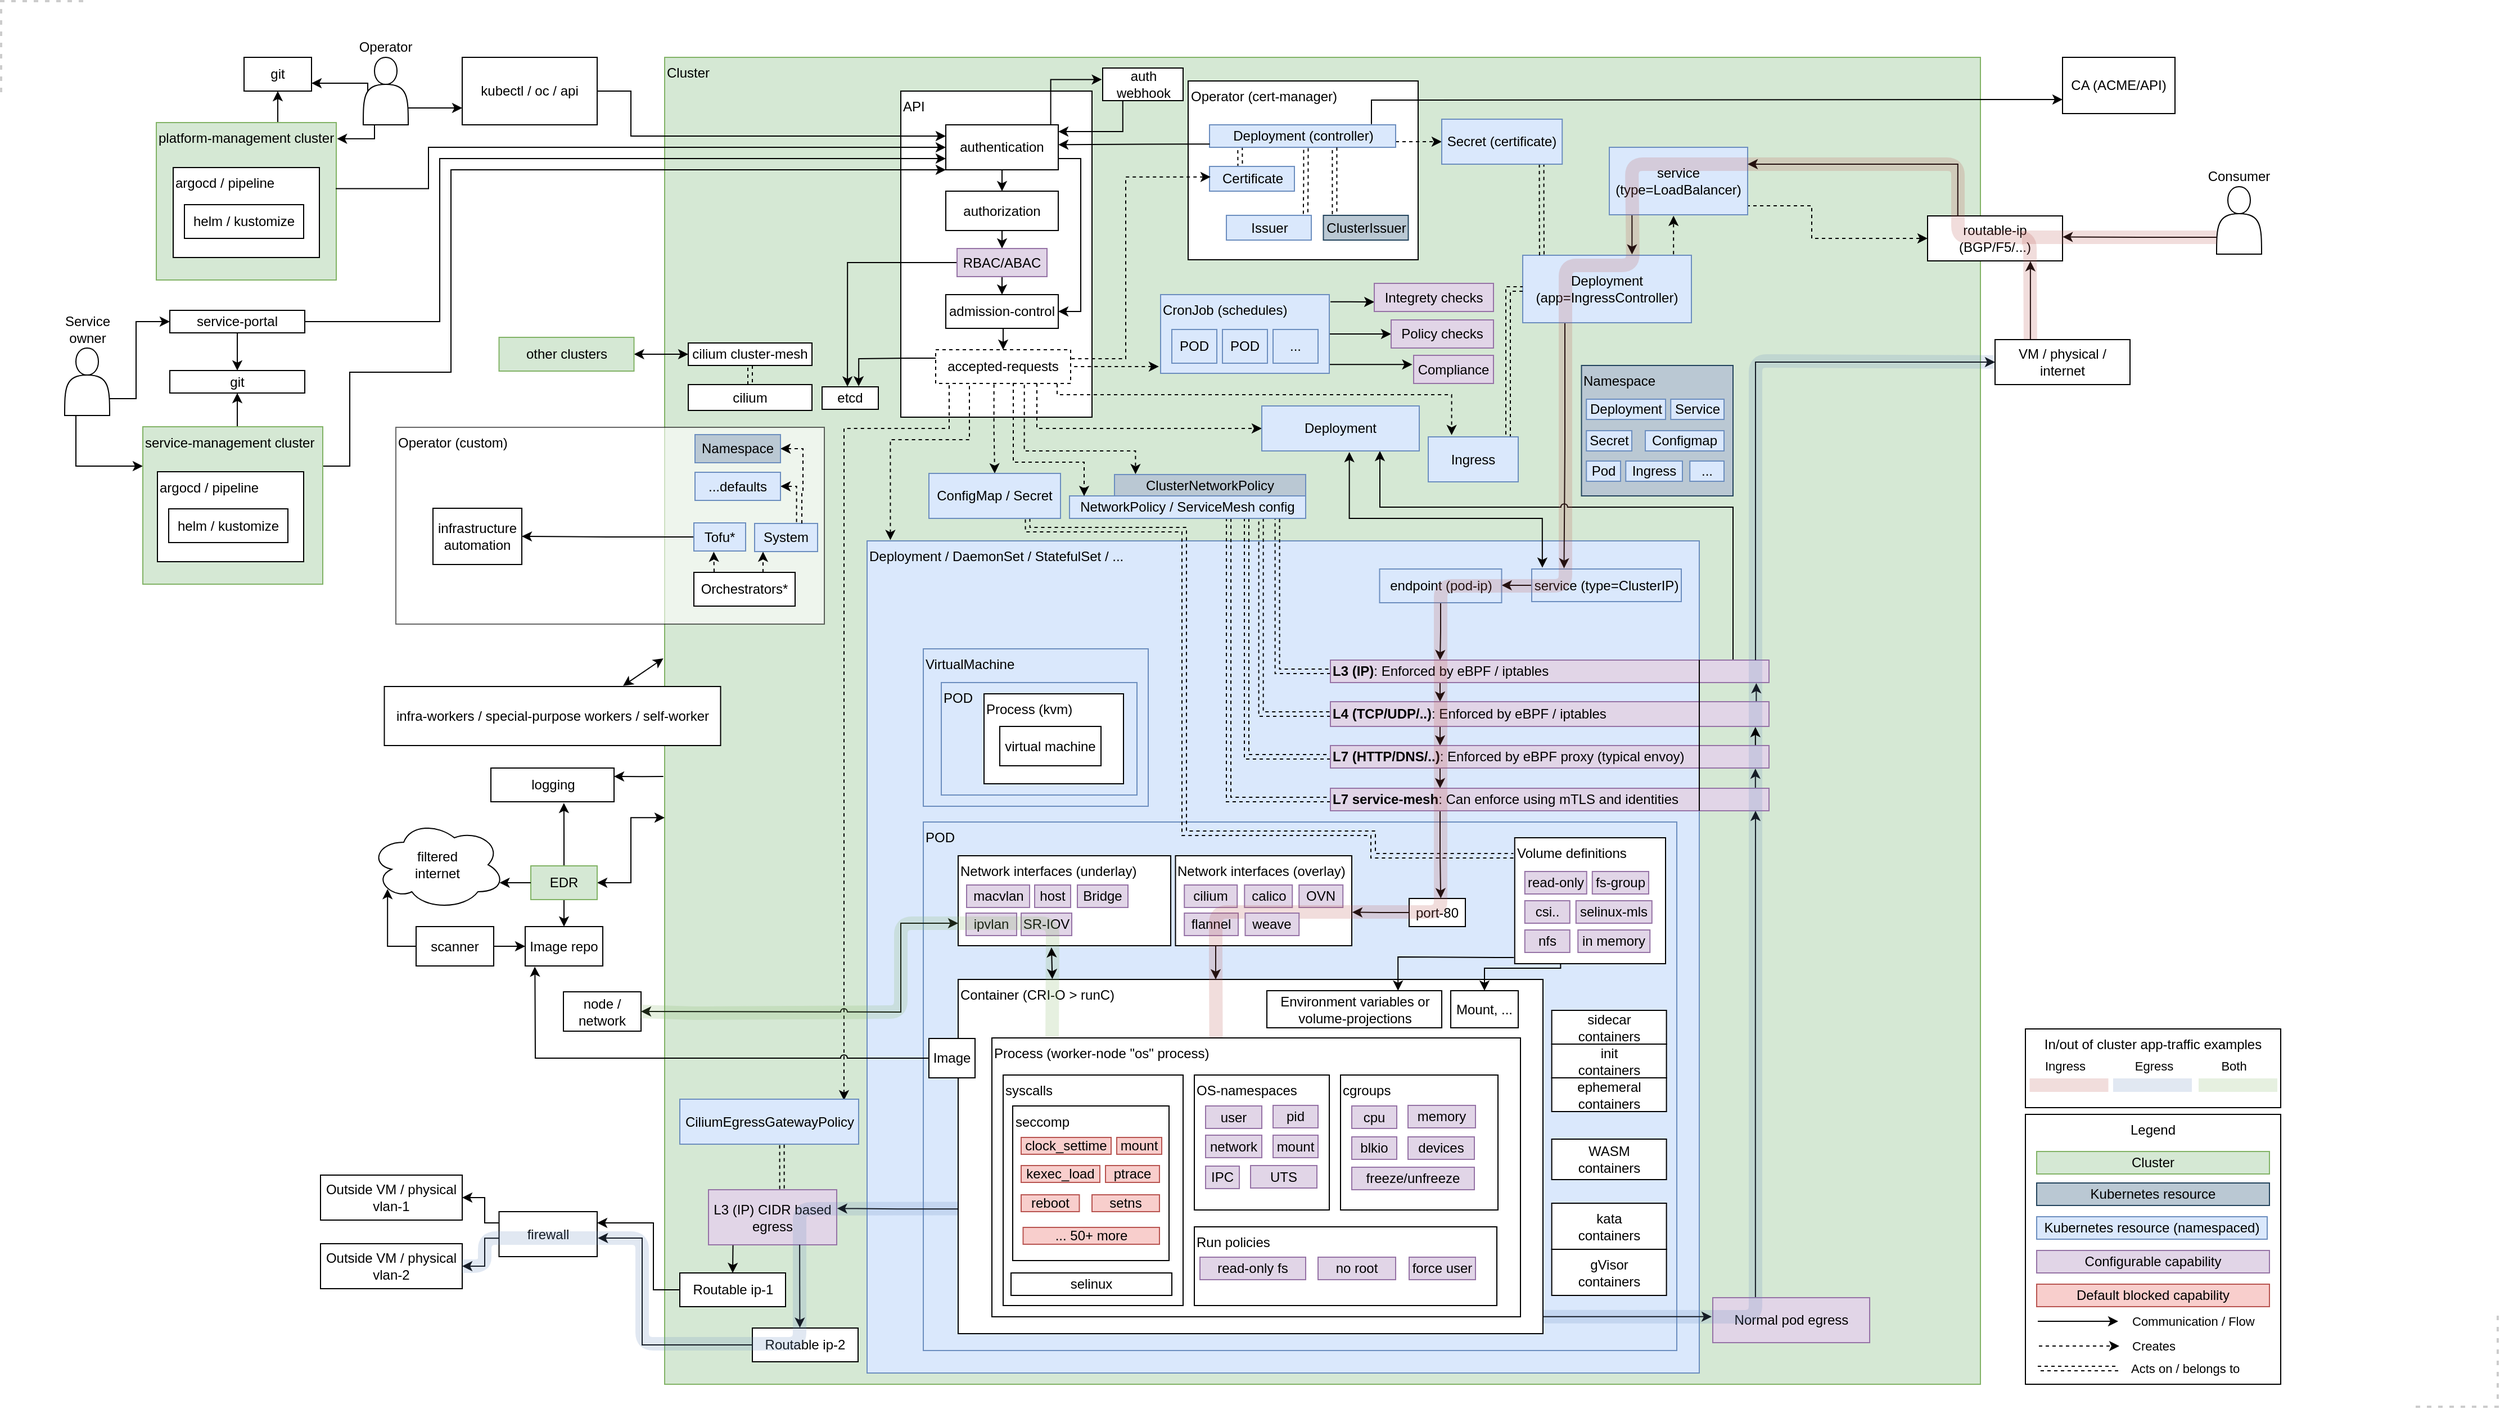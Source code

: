 <mxfile version="20.8.16" type="device"><diagram name="Page-1" id="8Zn4f2SKTqsDJRzZHTFJ"><mxGraphModel dx="2092" dy="2095" grid="1" gridSize="10" guides="1" tooltips="1" connect="1" arrows="1" fold="1" page="1" pageScale="1" pageWidth="827" pageHeight="1169" math="0" shadow="0"><root><mxCell id="0"/><mxCell id="1" parent="0"/><mxCell id="hEYH7DA-wKAnr0UQtw9K-1" value="Cluster" style="rounded=0;whiteSpace=wrap;html=1;strokeWidth=1;verticalAlign=top;align=left;fillColor=#d5e8d4;strokeColor=#82b366;" parent="1" vertex="1"><mxGeometry x="-170" y="-200" width="1170" height="1180" as="geometry"/></mxCell><mxCell id="hEYH7DA-wKAnr0UQtw9K-2" value="Deployment / DaemonSet / StatefulSet / ..." style="rounded=0;whiteSpace=wrap;html=1;strokeWidth=1;verticalAlign=top;align=left;glass=0;shadow=0;labelBorderColor=none;fillColor=#dae8fc;strokeColor=#6c8ebf;" parent="1" vertex="1"><mxGeometry x="10" y="230" width="740" height="740" as="geometry"/></mxCell><mxCell id="hEYH7DA-wKAnr0UQtw9K-3" value="POD" style="rounded=0;whiteSpace=wrap;html=1;strokeWidth=1;verticalAlign=top;align=left;fillColor=#dae8fc;strokeColor=#6c8ebf;" parent="1" vertex="1"><mxGeometry x="60" y="480" width="670" height="470" as="geometry"/></mxCell><mxCell id="IQ1zJz44Lvp0mPD8ihuH-6" value="Operator (custom)" style="rounded=0;whiteSpace=wrap;html=1;strokeWidth=1;align=left;verticalAlign=top;opacity=60;" parent="1" vertex="1"><mxGeometry x="-409" y="129" width="381" height="175" as="geometry"/></mxCell><mxCell id="hEYH7DA-wKAnr0UQtw9K-4" style="edgeStyle=orthogonalEdgeStyle;shape=connector;rounded=0;orthogonalLoop=1;jettySize=auto;html=1;exitX=0;exitY=0.5;exitDx=0;exitDy=0;entryX=1;entryY=0.5;entryDx=0;entryDy=0;labelBackgroundColor=default;strokeColor=default;fontFamily=Helvetica;fontSize=11;fontColor=default;endArrow=classic;" parent="1" source="hEYH7DA-wKAnr0UQtw9K-5" target="hEYH7DA-wKAnr0UQtw9K-99" edge="1"><mxGeometry relative="1" as="geometry"/></mxCell><mxCell id="hEYH7DA-wKAnr0UQtw9K-5" value="service (type=ClusterIP)" style="rounded=0;whiteSpace=wrap;html=1;strokeWidth=1;fillColor=#dae8fc;strokeColor=#6c8ebf;" parent="1" vertex="1"><mxGeometry x="601" y="255" width="133" height="29" as="geometry"/></mxCell><mxCell id="hEYH7DA-wKAnr0UQtw9K-6" style="edgeStyle=orthogonalEdgeStyle;shape=connector;rounded=0;orthogonalLoop=1;jettySize=auto;html=1;exitX=0.894;exitY=-0.015;exitDx=0;exitDy=0;entryX=0.471;entryY=1.015;entryDx=0;entryDy=0;entryPerimeter=0;labelBackgroundColor=default;strokeColor=default;fontFamily=Helvetica;fontSize=11;fontColor=default;endArrow=classic;dashed=1;exitPerimeter=0;" parent="1" source="hEYH7DA-wKAnr0UQtw9K-8" target="hEYH7DA-wKAnr0UQtw9K-37" edge="1"><mxGeometry relative="1" as="geometry"><Array as="points"><mxPoint x="727" y="-59"/></Array></mxGeometry></mxCell><mxCell id="hEYH7DA-wKAnr0UQtw9K-7" style="edgeStyle=orthogonalEdgeStyle;shape=connector;rounded=0;orthogonalLoop=1;jettySize=auto;html=1;exitX=0.25;exitY=1;exitDx=0;exitDy=0;entryX=0.216;entryY=-0.019;entryDx=0;entryDy=0;labelBackgroundColor=default;strokeColor=default;fontFamily=Helvetica;fontSize=11;fontColor=default;endArrow=classic;entryPerimeter=0;" parent="1" source="hEYH7DA-wKAnr0UQtw9K-8" target="hEYH7DA-wKAnr0UQtw9K-5" edge="1"><mxGeometry relative="1" as="geometry"/></mxCell><mxCell id="hEYH7DA-wKAnr0UQtw9K-8" value="Deployment (app=IngressController)" style="rounded=0;whiteSpace=wrap;html=1;strokeWidth=1;fillColor=#dae8fc;strokeColor=#6c8ebf;" parent="1" vertex="1"><mxGeometry x="593" y="-24" width="150" height="60" as="geometry"/></mxCell><mxCell id="hEYH7DA-wKAnr0UQtw9K-9" value="" style="edgeStyle=orthogonalEdgeStyle;shape=link;rounded=0;orthogonalLoop=1;jettySize=auto;html=1;shadow=0;dashed=1;strokeWidth=1;exitX=0.859;exitY=-0.011;exitDx=0;exitDy=0;entryX=0;entryY=0.5;entryDx=0;entryDy=0;exitPerimeter=0;" parent="1" source="hEYH7DA-wKAnr0UQtw9K-10" target="hEYH7DA-wKAnr0UQtw9K-8" edge="1"><mxGeometry relative="1" as="geometry"><Array as="points"><mxPoint x="580" y="137"/><mxPoint x="580" y="6"/></Array></mxGeometry></mxCell><mxCell id="hEYH7DA-wKAnr0UQtw9K-10" value="Ingress" style="rounded=0;whiteSpace=wrap;html=1;strokeWidth=1;fillColor=#dae8fc;strokeColor=#6c8ebf;" parent="1" vertex="1"><mxGeometry x="509" y="137.5" width="80" height="40" as="geometry"/></mxCell><mxCell id="hEYH7DA-wKAnr0UQtw9K-11" style="edgeStyle=orthogonalEdgeStyle;shape=connector;rounded=0;orthogonalLoop=1;jettySize=auto;html=1;exitX=0.001;exitY=0.648;exitDx=0;exitDy=0;entryX=1.003;entryY=0.34;entryDx=0;entryDy=0;entryPerimeter=0;labelBackgroundColor=default;strokeColor=default;fontFamily=Helvetica;fontSize=11;fontColor=default;endArrow=classic;exitPerimeter=0;" parent="1" source="hEYH7DA-wKAnr0UQtw9K-13" target="hEYH7DA-wKAnr0UQtw9K-154" edge="1"><mxGeometry relative="1" as="geometry"/></mxCell><mxCell id="hEYH7DA-wKAnr0UQtw9K-12" style="edgeStyle=orthogonalEdgeStyle;shape=connector;rounded=0;orthogonalLoop=1;jettySize=auto;html=1;exitX=1.001;exitY=0.952;exitDx=0;exitDy=0;labelBackgroundColor=default;strokeColor=default;fontFamily=Helvetica;fontSize=11;fontColor=default;endArrow=classic;exitPerimeter=0;entryX=-0.007;entryY=0.423;entryDx=0;entryDy=0;entryPerimeter=0;" parent="1" source="hEYH7DA-wKAnr0UQtw9K-13" target="hEYH7DA-wKAnr0UQtw9K-218" edge="1"><mxGeometry relative="1" as="geometry"><mxPoint x="800" y="920" as="targetPoint"/><Array as="points"/></mxGeometry></mxCell><mxCell id="hEYH7DA-wKAnr0UQtw9K-13" value="Container (CRI-O &amp;gt; runC)" style="rounded=0;whiteSpace=wrap;html=1;strokeWidth=1;verticalAlign=top;align=left;" parent="1" vertex="1"><mxGeometry x="91" y="620" width="520" height="315" as="geometry"/></mxCell><mxCell id="hEYH7DA-wKAnr0UQtw9K-14" value="Outside VM / physical&lt;br&gt;vlan-1" style="rounded=0;whiteSpace=wrap;html=1;strokeWidth=1;verticalAlign=middle;" parent="1" vertex="1"><mxGeometry x="-476" y="794" width="126" height="40" as="geometry"/></mxCell><mxCell id="5uqIQUpn3m5eFTc2sJZM-36" style="edgeStyle=orthogonalEdgeStyle;rounded=0;orthogonalLoop=1;jettySize=auto;html=1;exitX=0;exitY=0.5;exitDx=0;exitDy=0;entryX=1.003;entryY=0.628;entryDx=0;entryDy=0;fontColor=none;startArrow=none;startFill=0;jumpStyle=none;entryPerimeter=0;" parent="1" source="hEYH7DA-wKAnr0UQtw9K-16" target="5uqIQUpn3m5eFTc2sJZM-2" edge="1"><mxGeometry relative="1" as="geometry"/></mxCell><mxCell id="hEYH7DA-wKAnr0UQtw9K-16" value="port-80" style="rounded=0;whiteSpace=wrap;html=1;strokeWidth=1;" parent="1" vertex="1"><mxGeometry x="492" y="548" width="50" height="25" as="geometry"/></mxCell><mxCell id="hEYH7DA-wKAnr0UQtw9K-17" value="Process (worker-node &quot;os&quot; process)" style="rounded=0;whiteSpace=wrap;html=1;strokeWidth=1;verticalAlign=top;align=left;" parent="1" vertex="1"><mxGeometry x="121" y="672" width="470" height="248" as="geometry"/></mxCell><mxCell id="hEYH7DA-wKAnr0UQtw9K-18" value="gVisor&lt;br&gt;containers" style="rounded=0;whiteSpace=wrap;html=1;strokeWidth=1;verticalAlign=middle;" parent="1" vertex="1"><mxGeometry x="618.81" y="860" width="102" height="41" as="geometry"/></mxCell><mxCell id="hEYH7DA-wKAnr0UQtw9K-19" value="syscalls" style="rounded=0;whiteSpace=wrap;html=1;strokeWidth=1;verticalAlign=top;align=left;" parent="1" vertex="1"><mxGeometry x="131" y="705" width="160" height="205" as="geometry"/></mxCell><mxCell id="hEYH7DA-wKAnr0UQtw9K-20" value="OS-namespaces" style="rounded=0;whiteSpace=wrap;html=1;strokeWidth=1;verticalAlign=top;align=left;" parent="1" vertex="1"><mxGeometry x="301" y="705" width="120" height="120" as="geometry"/></mxCell><mxCell id="hEYH7DA-wKAnr0UQtw9K-21" value="cgroups" style="rounded=0;whiteSpace=wrap;html=1;strokeWidth=1;verticalAlign=top;align=left;" parent="1" vertex="1"><mxGeometry x="431" y="705" width="140" height="120" as="geometry"/></mxCell><mxCell id="hEYH7DA-wKAnr0UQtw9K-22" value="user" style="rounded=0;whiteSpace=wrap;html=1;strokeWidth=1;fillColor=#e1d5e7;strokeColor=#9673a6;" parent="1" vertex="1"><mxGeometry x="311" y="732.5" width="50" height="20" as="geometry"/></mxCell><mxCell id="hEYH7DA-wKAnr0UQtw9K-23" value="pid" style="rounded=0;whiteSpace=wrap;html=1;strokeWidth=1;fillColor=#e1d5e7;strokeColor=#9673a6;" parent="1" vertex="1"><mxGeometry x="371" y="732" width="40" height="20" as="geometry"/></mxCell><mxCell id="hEYH7DA-wKAnr0UQtw9K-24" value="network" style="rounded=0;whiteSpace=wrap;html=1;strokeWidth=1;fillColor=#e1d5e7;strokeColor=#9673a6;" parent="1" vertex="1"><mxGeometry x="311" y="758.5" width="50" height="20" as="geometry"/></mxCell><mxCell id="hEYH7DA-wKAnr0UQtw9K-25" value="mount" style="rounded=0;whiteSpace=wrap;html=1;strokeWidth=1;fillColor=#e1d5e7;strokeColor=#9673a6;" parent="1" vertex="1"><mxGeometry x="371" y="758.5" width="40" height="20" as="geometry"/></mxCell><mxCell id="hEYH7DA-wKAnr0UQtw9K-26" value="IPC" style="rounded=0;whiteSpace=wrap;html=1;strokeWidth=1;fillColor=#e1d5e7;strokeColor=#9673a6;" parent="1" vertex="1"><mxGeometry x="311" y="786" width="30" height="20" as="geometry"/></mxCell><mxCell id="hEYH7DA-wKAnr0UQtw9K-27" value="UTS" style="rounded=0;whiteSpace=wrap;html=1;strokeWidth=1;fillColor=#e1d5e7;strokeColor=#9673a6;" parent="1" vertex="1"><mxGeometry x="351" y="785.5" width="59" height="20" as="geometry"/></mxCell><mxCell id="hEYH7DA-wKAnr0UQtw9K-28" style="edgeStyle=orthogonalEdgeStyle;shape=connector;rounded=0;orthogonalLoop=1;jettySize=auto;html=1;exitX=0.1;exitY=0.5;exitDx=0;exitDy=0;entryX=1;entryY=0.75;entryDx=0;entryDy=0;labelBackgroundColor=default;strokeColor=default;fontFamily=Helvetica;fontSize=11;fontColor=default;endArrow=classic;exitPerimeter=0;" parent="1" source="hEYH7DA-wKAnr0UQtw9K-31" target="hEYH7DA-wKAnr0UQtw9K-32" edge="1"><mxGeometry relative="1" as="geometry"><Array as="points"><mxPoint x="-434" y="-177"/><mxPoint x="-484" y="-177"/></Array></mxGeometry></mxCell><mxCell id="hEYH7DA-wKAnr0UQtw9K-29" style="edgeStyle=orthogonalEdgeStyle;shape=connector;rounded=0;orthogonalLoop=1;jettySize=auto;html=1;exitX=1;exitY=0.75;exitDx=0;exitDy=0;entryX=0;entryY=0.75;entryDx=0;entryDy=0;labelBackgroundColor=default;strokeColor=default;fontFamily=Helvetica;fontSize=11;fontColor=default;endArrow=classic;" parent="1" source="hEYH7DA-wKAnr0UQtw9K-31" target="hEYH7DA-wKAnr0UQtw9K-95" edge="1"><mxGeometry relative="1" as="geometry"/></mxCell><mxCell id="hEYH7DA-wKAnr0UQtw9K-30" style="edgeStyle=orthogonalEdgeStyle;shape=connector;rounded=0;orthogonalLoop=1;jettySize=auto;html=1;exitX=0.25;exitY=1;exitDx=0;exitDy=0;entryX=1.004;entryY=0.103;entryDx=0;entryDy=0;labelBackgroundColor=default;strokeColor=default;fontFamily=Helvetica;fontSize=11;fontColor=default;endArrow=classic;entryPerimeter=0;" parent="1" source="hEYH7DA-wKAnr0UQtw9K-31" target="hEYH7DA-wKAnr0UQtw9K-34" edge="1"><mxGeometry relative="1" as="geometry"><Array as="points"><mxPoint x="-428" y="-128"/></Array></mxGeometry></mxCell><mxCell id="hEYH7DA-wKAnr0UQtw9K-31" value="Operator" style="shape=actor;whiteSpace=wrap;html=1;strokeWidth=1;labelPosition=center;verticalLabelPosition=top;align=center;verticalAlign=bottom;" parent="1" vertex="1"><mxGeometry x="-438" y="-200" width="40" height="60" as="geometry"/></mxCell><mxCell id="hEYH7DA-wKAnr0UQtw9K-32" value="git" style="rounded=0;whiteSpace=wrap;html=1;strokeWidth=1;" parent="1" vertex="1"><mxGeometry x="-544" y="-200" width="60" height="30" as="geometry"/></mxCell><mxCell id="hEYH7DA-wKAnr0UQtw9K-33" style="edgeStyle=orthogonalEdgeStyle;shape=connector;rounded=0;orthogonalLoop=1;jettySize=auto;html=1;exitX=0.5;exitY=0;exitDx=0;exitDy=0;entryX=0.5;entryY=1;entryDx=0;entryDy=0;labelBackgroundColor=default;strokeColor=default;fontFamily=Helvetica;fontSize=11;fontColor=default;endArrow=classic;" parent="1" source="hEYH7DA-wKAnr0UQtw9K-34" target="hEYH7DA-wKAnr0UQtw9K-32" edge="1"><mxGeometry relative="1" as="geometry"/></mxCell><mxCell id="hEYH7DA-wKAnr0UQtw9K-34" value="platform-management cluster" style="rounded=0;whiteSpace=wrap;html=1;strokeWidth=1;align=left;verticalAlign=top;fillColor=#d5e8d4;strokeColor=#82b366;" parent="1" vertex="1"><mxGeometry x="-622" y="-142" width="160" height="140" as="geometry"/></mxCell><mxCell id="hEYH7DA-wKAnr0UQtw9K-35" style="edgeStyle=orthogonalEdgeStyle;shape=connector;rounded=0;orthogonalLoop=1;jettySize=auto;html=1;exitX=0.164;exitY=1.004;exitDx=0;exitDy=0;entryX=0.648;entryY=-0.011;entryDx=0;entryDy=0;labelBackgroundColor=default;strokeColor=default;fontFamily=Helvetica;fontSize=11;fontColor=default;endArrow=classic;exitPerimeter=0;entryPerimeter=0;" parent="1" source="hEYH7DA-wKAnr0UQtw9K-37" target="hEYH7DA-wKAnr0UQtw9K-8" edge="1"><mxGeometry relative="1" as="geometry"><Array as="points"><mxPoint x="690" y="-24"/></Array></mxGeometry></mxCell><mxCell id="hEYH7DA-wKAnr0UQtw9K-36" style="edgeStyle=orthogonalEdgeStyle;shape=connector;rounded=0;orthogonalLoop=1;jettySize=auto;html=1;exitX=1;exitY=0.75;exitDx=0;exitDy=0;entryX=0;entryY=0.5;entryDx=0;entryDy=0;dashed=1;labelBackgroundColor=default;strokeColor=default;fontFamily=Helvetica;fontSize=11;fontColor=default;endArrow=classic;" parent="1" source="hEYH7DA-wKAnr0UQtw9K-37" target="hEYH7DA-wKAnr0UQtw9K-39" edge="1"><mxGeometry relative="1" as="geometry"><Array as="points"><mxPoint x="850" y="-68"/><mxPoint x="850" y="-39"/></Array></mxGeometry></mxCell><mxCell id="hEYH7DA-wKAnr0UQtw9K-37" value="service (type=LoadBalancer)" style="rounded=0;whiteSpace=wrap;html=1;strokeWidth=1;fillColor=#dae8fc;strokeColor=#6c8ebf;" parent="1" vertex="1"><mxGeometry x="670" y="-120" width="123" height="60" as="geometry"/></mxCell><mxCell id="hEYH7DA-wKAnr0UQtw9K-39" value="routable-ip&lt;br&gt;(BGP/F5/...)" style="rounded=0;whiteSpace=wrap;html=1;strokeWidth=1;" parent="1" vertex="1"><mxGeometry x="953" y="-59" width="120" height="40" as="geometry"/></mxCell><mxCell id="hEYH7DA-wKAnr0UQtw9K-40" style="edgeStyle=orthogonalEdgeStyle;shape=connector;rounded=0;orthogonalLoop=1;jettySize=auto;html=1;exitX=0;exitY=0.75;exitDx=0;exitDy=0;entryX=1.001;entryY=0.467;entryDx=0;entryDy=0;labelBackgroundColor=default;strokeColor=default;fontFamily=Helvetica;fontSize=11;fontColor=default;endArrow=classic;entryPerimeter=0;" parent="1" source="hEYH7DA-wKAnr0UQtw9K-41" target="hEYH7DA-wKAnr0UQtw9K-39" edge="1"><mxGeometry relative="1" as="geometry"/></mxCell><mxCell id="hEYH7DA-wKAnr0UQtw9K-41" value="Consumer" style="shape=actor;whiteSpace=wrap;html=1;strokeWidth=1;verticalAlign=bottom;labelPosition=center;verticalLabelPosition=top;align=center;" parent="1" vertex="1"><mxGeometry x="1210" y="-85" width="40" height="60" as="geometry"/></mxCell><mxCell id="hEYH7DA-wKAnr0UQtw9K-42" value="API" style="rounded=0;whiteSpace=wrap;html=1;strokeWidth=1;align=left;verticalAlign=top;" parent="1" vertex="1"><mxGeometry x="40" y="-170" width="170" height="290" as="geometry"/></mxCell><mxCell id="hEYH7DA-wKAnr0UQtw9K-43" style="edgeStyle=orthogonalEdgeStyle;shape=connector;rounded=0;orthogonalLoop=1;jettySize=auto;html=1;exitX=0.5;exitY=1;exitDx=0;exitDy=0;entryX=0.5;entryY=0;entryDx=0;entryDy=0;labelBackgroundColor=default;strokeColor=default;fontFamily=Helvetica;fontSize=11;fontColor=default;endArrow=classic;" parent="1" source="hEYH7DA-wKAnr0UQtw9K-44" target="hEYH7DA-wKAnr0UQtw9K-47" edge="1"><mxGeometry relative="1" as="geometry"/></mxCell><mxCell id="hEYH7DA-wKAnr0UQtw9K-304" style="edgeStyle=orthogonalEdgeStyle;rounded=0;orthogonalLoop=1;jettySize=auto;html=1;exitX=0.933;exitY=-0.012;exitDx=0;exitDy=0;entryX=-0.01;entryY=0.353;entryDx=0;entryDy=0;exitPerimeter=0;entryPerimeter=0;" parent="1" source="hEYH7DA-wKAnr0UQtw9K-44" target="hEYH7DA-wKAnr0UQtw9K-302" edge="1"><mxGeometry relative="1" as="geometry"><Array as="points"><mxPoint x="173" y="-180"/></Array></mxGeometry></mxCell><mxCell id="5uqIQUpn3m5eFTc2sJZM-28" style="edgeStyle=orthogonalEdgeStyle;rounded=0;orthogonalLoop=1;jettySize=auto;html=1;exitX=1;exitY=0.75;exitDx=0;exitDy=0;entryX=1;entryY=0.5;entryDx=0;entryDy=0;fontColor=none;startArrow=none;startFill=0;" parent="1" source="hEYH7DA-wKAnr0UQtw9K-44" target="hEYH7DA-wKAnr0UQtw9K-308" edge="1"><mxGeometry relative="1" as="geometry"><Array as="points"><mxPoint x="200" y="-110"/><mxPoint x="200" y="26"/></Array></mxGeometry></mxCell><mxCell id="hEYH7DA-wKAnr0UQtw9K-44" value="authentication" style="rounded=0;whiteSpace=wrap;html=1;strokeWidth=1;" parent="1" vertex="1"><mxGeometry x="80" y="-140" width="100" height="40" as="geometry"/></mxCell><mxCell id="hEYH7DA-wKAnr0UQtw9K-45" style="edgeStyle=orthogonalEdgeStyle;shape=connector;rounded=0;orthogonalLoop=1;jettySize=auto;html=1;exitX=0.997;exitY=0.42;exitDx=0;exitDy=0;entryX=0;entryY=0.5;entryDx=0;entryDy=0;labelBackgroundColor=default;strokeColor=default;fontFamily=Helvetica;fontSize=11;fontColor=default;endArrow=classic;exitPerimeter=0;" parent="1" source="hEYH7DA-wKAnr0UQtw9K-34" target="hEYH7DA-wKAnr0UQtw9K-44" edge="1"><mxGeometry relative="1" as="geometry"><mxPoint x="131" y="-220" as="sourcePoint"/><Array as="points"><mxPoint x="-380" y="-83"/><mxPoint x="-380" y="-120"/></Array></mxGeometry></mxCell><mxCell id="hEYH7DA-wKAnr0UQtw9K-46" style="edgeStyle=orthogonalEdgeStyle;shape=connector;rounded=0;orthogonalLoop=1;jettySize=auto;html=1;exitX=0.5;exitY=1;exitDx=0;exitDy=0;entryX=0.5;entryY=0;entryDx=0;entryDy=0;labelBackgroundColor=default;strokeColor=default;fontFamily=Helvetica;fontSize=11;fontColor=default;endArrow=classic;startArrow=none;" parent="1" source="hEYH7DA-wKAnr0UQtw9K-308" target="hEYH7DA-wKAnr0UQtw9K-54" edge="1"><mxGeometry relative="1" as="geometry"/></mxCell><mxCell id="hEYH7DA-wKAnr0UQtw9K-310" style="edgeStyle=orthogonalEdgeStyle;rounded=0;orthogonalLoop=1;jettySize=auto;html=1;exitX=0.5;exitY=1;exitDx=0;exitDy=0;entryX=0.5;entryY=0;entryDx=0;entryDy=0;" parent="1" source="hEYH7DA-wKAnr0UQtw9K-47" target="4TMsmxZSWQ8FdObDIOsX-42" edge="1"><mxGeometry relative="1" as="geometry"><mxPoint x="131" as="targetPoint"/></mxGeometry></mxCell><mxCell id="4TMsmxZSWQ8FdObDIOsX-37" style="edgeStyle=orthogonalEdgeStyle;shape=connector;rounded=0;orthogonalLoop=1;jettySize=auto;html=1;exitX=0;exitY=0.5;exitDx=0;exitDy=0;entryX=0.451;entryY=-0.012;entryDx=0;entryDy=0;labelBackgroundColor=default;strokeColor=default;fontFamily=Helvetica;fontSize=11;fontColor=default;endArrow=classic;entryPerimeter=0;" parent="1" source="4TMsmxZSWQ8FdObDIOsX-42" target="hEYH7DA-wKAnr0UQtw9K-246" edge="1"><mxGeometry relative="1" as="geometry"><Array as="points"><mxPoint x="-7" y="-17"/></Array></mxGeometry></mxCell><mxCell id="hEYH7DA-wKAnr0UQtw9K-47" value="authorization" style="rounded=0;whiteSpace=wrap;html=1;strokeWidth=1;" parent="1" vertex="1"><mxGeometry x="80" y="-81" width="100" height="35" as="geometry"/></mxCell><mxCell id="hEYH7DA-wKAnr0UQtw9K-48" style="edgeStyle=orthogonalEdgeStyle;shape=connector;rounded=0;orthogonalLoop=1;jettySize=auto;html=1;exitX=0.75;exitY=1;exitDx=0;exitDy=0;entryX=0;entryY=0.5;entryDx=0;entryDy=0;labelBackgroundColor=default;strokeColor=default;fontFamily=Helvetica;fontSize=11;fontColor=default;endArrow=classic;dashed=1;" parent="1" source="hEYH7DA-wKAnr0UQtw9K-54" target="hEYH7DA-wKAnr0UQtw9K-62" edge="1"><mxGeometry relative="1" as="geometry"><Array as="points"><mxPoint x="161" y="130"/></Array></mxGeometry></mxCell><mxCell id="hEYH7DA-wKAnr0UQtw9K-49" style="edgeStyle=orthogonalEdgeStyle;shape=connector;rounded=0;orthogonalLoop=1;jettySize=auto;html=1;exitX=-0.01;exitY=0.914;exitDx=0;exitDy=0;entryX=1;entryY=0.5;entryDx=0;entryDy=0;labelBackgroundColor=default;strokeColor=default;fontFamily=Helvetica;fontSize=11;fontColor=default;startArrow=classic;startFill=1;endArrow=none;endFill=0;dashed=1;exitPerimeter=0;" parent="1" source="hEYH7DA-wKAnr0UQtw9K-67" target="hEYH7DA-wKAnr0UQtw9K-54" edge="1"><mxGeometry relative="1" as="geometry"/></mxCell><mxCell id="hEYH7DA-wKAnr0UQtw9K-50" style="edgeStyle=orthogonalEdgeStyle;shape=connector;rounded=0;orthogonalLoop=1;jettySize=auto;html=1;exitX=0.028;exitY=-0.001;exitDx=0;exitDy=0;entryX=0.25;entryY=1;entryDx=0;entryDy=0;labelBackgroundColor=default;strokeColor=default;fontFamily=Helvetica;fontSize=11;fontColor=default;startArrow=classic;startFill=1;endArrow=none;endFill=0;exitPerimeter=0;dashed=1;" parent="1" source="hEYH7DA-wKAnr0UQtw9K-2" target="hEYH7DA-wKAnr0UQtw9K-54" edge="1"><mxGeometry relative="1" as="geometry"><Array as="points"><mxPoint x="31" y="140"/><mxPoint x="101" y="140"/></Array></mxGeometry></mxCell><mxCell id="hEYH7DA-wKAnr0UQtw9K-51" style="edgeStyle=orthogonalEdgeStyle;shape=connector;rounded=0;orthogonalLoop=1;jettySize=auto;html=1;exitX=0.9;exitY=1.017;exitDx=0;exitDy=0;entryX=0.26;entryY=-0.04;entryDx=0;entryDy=0;labelBackgroundColor=default;strokeColor=default;fontFamily=Helvetica;fontSize=11;fontColor=default;endArrow=classic;exitPerimeter=0;dashed=1;entryPerimeter=0;" parent="1" source="hEYH7DA-wKAnr0UQtw9K-54" target="hEYH7DA-wKAnr0UQtw9K-10" edge="1"><mxGeometry relative="1" as="geometry"><Array as="points"><mxPoint x="179" y="100"/><mxPoint x="530" y="100"/></Array></mxGeometry></mxCell><mxCell id="hEYH7DA-wKAnr0UQtw9K-52" style="edgeStyle=orthogonalEdgeStyle;shape=connector;rounded=0;orthogonalLoop=1;jettySize=auto;html=1;exitX=0.432;exitY=1.029;exitDx=0;exitDy=0;entryX=0.5;entryY=0;entryDx=0;entryDy=0;labelBackgroundColor=default;strokeColor=default;fontFamily=Helvetica;fontSize=11;fontColor=default;endArrow=classic;exitPerimeter=0;dashed=1;" parent="1" source="hEYH7DA-wKAnr0UQtw9K-54" target="hEYH7DA-wKAnr0UQtw9K-87" edge="1"><mxGeometry relative="1" as="geometry"/></mxCell><mxCell id="hEYH7DA-wKAnr0UQtw9K-53" style="edgeStyle=orthogonalEdgeStyle;shape=connector;rounded=0;orthogonalLoop=1;jettySize=auto;html=1;exitX=0.918;exitY=0.025;exitDx=0;exitDy=0;entryX=0.1;entryY=1.033;entryDx=0;entryDy=0;dashed=1;labelBackgroundColor=default;strokeColor=default;fontFamily=Helvetica;fontSize=11;fontColor=default;startArrow=classic;startFill=1;endArrow=none;endFill=0;entryPerimeter=0;exitPerimeter=0;" parent="1" source="hEYH7DA-wKAnr0UQtw9K-155" target="hEYH7DA-wKAnr0UQtw9K-54" edge="1"><mxGeometry relative="1" as="geometry"><Array as="points"><mxPoint x="-10" y="130"/><mxPoint x="83" y="130"/></Array></mxGeometry></mxCell><mxCell id="4TMsmxZSWQ8FdObDIOsX-39" style="edgeStyle=orthogonalEdgeStyle;shape=connector;rounded=0;orthogonalLoop=1;jettySize=auto;html=1;exitX=0;exitY=0.25;exitDx=0;exitDy=0;entryX=0.651;entryY=-0.022;entryDx=0;entryDy=0;labelBackgroundColor=default;strokeColor=default;fontFamily=Helvetica;fontSize=11;fontColor=default;endArrow=classic;entryPerimeter=0;" parent="1" source="hEYH7DA-wKAnr0UQtw9K-54" target="hEYH7DA-wKAnr0UQtw9K-246" edge="1"><mxGeometry relative="1" as="geometry"><Array as="points"><mxPoint x="46" y="68"/><mxPoint x="3" y="68"/></Array></mxGeometry></mxCell><mxCell id="hEYH7DA-wKAnr0UQtw9K-54" value="accepted-requests" style="rounded=0;whiteSpace=wrap;html=1;strokeWidth=1;dashed=1;" parent="1" vertex="1"><mxGeometry x="71" y="60" width="120" height="30" as="geometry"/></mxCell><mxCell id="hEYH7DA-wKAnr0UQtw9K-55" value="cpu" style="rounded=0;whiteSpace=wrap;html=1;strokeWidth=1;fillColor=#e1d5e7;strokeColor=#9673a6;" parent="1" vertex="1"><mxGeometry x="441" y="732.5" width="40" height="20" as="geometry"/></mxCell><mxCell id="hEYH7DA-wKAnr0UQtw9K-56" value="memory" style="rounded=0;whiteSpace=wrap;html=1;strokeWidth=1;fillColor=#e1d5e7;strokeColor=#9673a6;" parent="1" vertex="1"><mxGeometry x="491" y="732" width="60" height="20" as="geometry"/></mxCell><mxCell id="hEYH7DA-wKAnr0UQtw9K-57" value="blkio" style="rounded=0;whiteSpace=wrap;html=1;strokeWidth=1;fillColor=#e1d5e7;strokeColor=#9673a6;" parent="1" vertex="1"><mxGeometry x="441" y="760" width="40" height="20" as="geometry"/></mxCell><mxCell id="hEYH7DA-wKAnr0UQtw9K-58" value="devices" style="rounded=0;whiteSpace=wrap;html=1;strokeWidth=1;fillColor=#e1d5e7;strokeColor=#9673a6;" parent="1" vertex="1"><mxGeometry x="491" y="760" width="59" height="20" as="geometry"/></mxCell><mxCell id="hEYH7DA-wKAnr0UQtw9K-59" value="freeze/unfreeze" style="rounded=0;whiteSpace=wrap;html=1;strokeWidth=1;fillColor=#e1d5e7;strokeColor=#9673a6;" parent="1" vertex="1"><mxGeometry x="441" y="787" width="109" height="20" as="geometry"/></mxCell><mxCell id="hEYH7DA-wKAnr0UQtw9K-60" style="edgeStyle=orthogonalEdgeStyle;shape=connector;rounded=0;orthogonalLoop=1;jettySize=auto;html=1;exitX=0.556;exitY=1.025;exitDx=0;exitDy=0;entryX=0.071;entryY=-0.041;entryDx=0;entryDy=0;entryPerimeter=0;labelBackgroundColor=default;strokeColor=default;fontFamily=Helvetica;fontSize=11;fontColor=default;endArrow=classic;startArrow=classic;startFill=1;exitPerimeter=0;" parent="1" source="hEYH7DA-wKAnr0UQtw9K-62" target="hEYH7DA-wKAnr0UQtw9K-5" edge="1"><mxGeometry relative="1" as="geometry"><Array as="points"><mxPoint x="439" y="210"/><mxPoint x="610" y="210"/></Array></mxGeometry></mxCell><mxCell id="hEYH7DA-wKAnr0UQtw9K-61" style="edgeStyle=orthogonalEdgeStyle;shape=connector;rounded=0;orthogonalLoop=1;jettySize=auto;html=1;exitX=0.923;exitY=0.033;exitDx=0;exitDy=0;entryX=0.75;entryY=1;entryDx=0;entryDy=0;labelBackgroundColor=default;strokeColor=default;fontFamily=Helvetica;fontSize=11;fontColor=default;endArrow=classic;exitPerimeter=0;jumpStyle=arc;" parent="1" source="hEYH7DA-wKAnr0UQtw9K-111" target="hEYH7DA-wKAnr0UQtw9K-62" edge="1"><mxGeometry relative="1" as="geometry"><Array as="points"><mxPoint x="780" y="200"/><mxPoint x="466" y="200"/></Array></mxGeometry></mxCell><mxCell id="hEYH7DA-wKAnr0UQtw9K-62" value="Deployment" style="rounded=0;whiteSpace=wrap;html=1;strokeWidth=1;fillColor=#dae8fc;strokeColor=#6c8ebf;" parent="1" vertex="1"><mxGeometry x="361" y="110" width="140" height="40" as="geometry"/></mxCell><mxCell id="hEYH7DA-wKAnr0UQtw9K-63" value="VirtualMachine" style="rounded=0;whiteSpace=wrap;html=1;strokeWidth=1;align=left;verticalAlign=top;fillColor=#dae8fc;strokeColor=#6c8ebf;" parent="1" vertex="1"><mxGeometry x="60" y="326" width="200" height="140" as="geometry"/></mxCell><mxCell id="hEYH7DA-wKAnr0UQtw9K-64" value="POD" style="rounded=0;whiteSpace=wrap;html=1;strokeWidth=1;align=left;verticalAlign=top;fillColor=#dae8fc;strokeColor=#6c8ebf;" parent="1" vertex="1"><mxGeometry x="76" y="356" width="174" height="100" as="geometry"/></mxCell><mxCell id="hEYH7DA-wKAnr0UQtw9K-65" style="edgeStyle=orthogonalEdgeStyle;shape=connector;rounded=0;orthogonalLoop=1;jettySize=auto;html=1;exitX=1.001;exitY=0.887;exitDx=0;exitDy=0;entryX=-0.017;entryY=0.325;entryDx=0;entryDy=0;labelBackgroundColor=default;strokeColor=default;fontFamily=Helvetica;fontSize=11;fontColor=default;endArrow=classic;exitPerimeter=0;entryPerimeter=0;" parent="1" source="hEYH7DA-wKAnr0UQtw9K-67" target="hEYH7DA-wKAnr0UQtw9K-179" edge="1"><mxGeometry relative="1" as="geometry"/></mxCell><mxCell id="hEYH7DA-wKAnr0UQtw9K-66" style="edgeStyle=orthogonalEdgeStyle;shape=connector;rounded=0;orthogonalLoop=1;jettySize=auto;html=1;exitX=1;exitY=0.5;exitDx=0;exitDy=0;entryX=0;entryY=0.5;entryDx=0;entryDy=0;labelBackgroundColor=default;strokeColor=default;fontFamily=Helvetica;fontSize=11;fontColor=default;endArrow=classic;" parent="1" source="hEYH7DA-wKAnr0UQtw9K-67" target="hEYH7DA-wKAnr0UQtw9K-178" edge="1"><mxGeometry relative="1" as="geometry"/></mxCell><mxCell id="hEYH7DA-wKAnr0UQtw9K-67" value="CronJob (schedules)" style="rounded=0;whiteSpace=wrap;html=1;strokeWidth=1;align=left;verticalAlign=top;fillColor=#dae8fc;strokeColor=#6c8ebf;" parent="1" vertex="1"><mxGeometry x="271" y="11" width="150" height="70" as="geometry"/></mxCell><mxCell id="hEYH7DA-wKAnr0UQtw9K-68" style="edgeStyle=orthogonalEdgeStyle;shape=link;rounded=0;orthogonalLoop=1;jettySize=auto;html=1;exitX=0.88;exitY=1.024;exitDx=0;exitDy=0;entryX=0;entryY=0.5;entryDx=0;entryDy=0;shadow=0;dashed=1;labelBackgroundColor=default;strokeColor=default;strokeWidth=1;fontFamily=Helvetica;fontSize=11;fontColor=default;endArrow=classic;exitPerimeter=0;" parent="1" source="hEYH7DA-wKAnr0UQtw9K-72" target="hEYH7DA-wKAnr0UQtw9K-111" edge="1"><mxGeometry relative="1" as="geometry"><Array as="points"><mxPoint x="375" y="346"/></Array></mxGeometry></mxCell><mxCell id="hEYH7DA-wKAnr0UQtw9K-69" style="edgeStyle=orthogonalEdgeStyle;shape=link;rounded=0;orthogonalLoop=1;jettySize=auto;html=1;exitX=0.811;exitY=0.992;exitDx=0;exitDy=0;entryX=0;entryY=0.5;entryDx=0;entryDy=0;shadow=0;dashed=1;labelBackgroundColor=default;strokeColor=default;strokeWidth=1;fontFamily=Helvetica;fontSize=11;fontColor=default;endArrow=classic;exitPerimeter=0;" parent="1" source="hEYH7DA-wKAnr0UQtw9K-72" target="hEYH7DA-wKAnr0UQtw9K-113" edge="1"><mxGeometry relative="1" as="geometry"/></mxCell><mxCell id="hEYH7DA-wKAnr0UQtw9K-70" style="edgeStyle=orthogonalEdgeStyle;shape=link;rounded=0;orthogonalLoop=1;jettySize=auto;html=1;exitX=0.75;exitY=1;exitDx=0;exitDy=0;entryX=0;entryY=0.5;entryDx=0;entryDy=0;shadow=0;dashed=1;labelBackgroundColor=default;strokeColor=default;strokeWidth=1;fontFamily=Helvetica;fontSize=11;fontColor=default;endArrow=classic;" parent="1" source="hEYH7DA-wKAnr0UQtw9K-72" target="hEYH7DA-wKAnr0UQtw9K-115" edge="1"><mxGeometry relative="1" as="geometry"/></mxCell><mxCell id="hEYH7DA-wKAnr0UQtw9K-71" style="edgeStyle=orthogonalEdgeStyle;shape=link;rounded=0;orthogonalLoop=1;jettySize=auto;html=1;exitX=0.674;exitY=1.008;exitDx=0;exitDy=0;entryX=0;entryY=0.5;entryDx=0;entryDy=0;shadow=0;dashed=1;labelBackgroundColor=default;strokeColor=default;strokeWidth=1;fontFamily=Helvetica;fontSize=11;fontColor=default;endArrow=classic;exitPerimeter=0;" parent="1" source="hEYH7DA-wKAnr0UQtw9K-72" target="hEYH7DA-wKAnr0UQtw9K-117" edge="1"><mxGeometry relative="1" as="geometry"/></mxCell><mxCell id="hEYH7DA-wKAnr0UQtw9K-72" value="NetworkPolicy / ServiceMesh config" style="rounded=0;whiteSpace=wrap;html=1;strokeWidth=1;fillColor=#dae8fc;strokeColor=#6c8ebf;" parent="1" vertex="1"><mxGeometry x="190" y="190" width="210" height="20" as="geometry"/></mxCell><mxCell id="hEYH7DA-wKAnr0UQtw9K-73" value="POD" style="rounded=0;whiteSpace=wrap;html=1;strokeWidth=1;fillColor=#dae8fc;strokeColor=#6c8ebf;" parent="1" vertex="1"><mxGeometry x="281" y="42" width="40" height="30" as="geometry"/></mxCell><mxCell id="hEYH7DA-wKAnr0UQtw9K-74" value="POD" style="rounded=0;whiteSpace=wrap;html=1;strokeWidth=1;fillColor=#dae8fc;strokeColor=#6c8ebf;" parent="1" vertex="1"><mxGeometry x="326" y="42" width="40" height="30" as="geometry"/></mxCell><mxCell id="hEYH7DA-wKAnr0UQtw9K-75" value="..." style="rounded=0;whiteSpace=wrap;html=1;strokeWidth=1;fillColor=#dae8fc;strokeColor=#6c8ebf;" parent="1" vertex="1"><mxGeometry x="371" y="42" width="40" height="30" as="geometry"/></mxCell><mxCell id="hEYH7DA-wKAnr0UQtw9K-76" value="Process (kvm)" style="rounded=0;whiteSpace=wrap;html=1;strokeWidth=1;align=left;verticalAlign=top;" parent="1" vertex="1"><mxGeometry x="114" y="366" width="124" height="80" as="geometry"/></mxCell><mxCell id="hEYH7DA-wKAnr0UQtw9K-77" value="virtual machine" style="rounded=0;whiteSpace=wrap;html=1;strokeWidth=1;" parent="1" vertex="1"><mxGeometry x="128" y="395" width="90" height="35" as="geometry"/></mxCell><mxCell id="hEYH7DA-wKAnr0UQtw9K-78" value="Operator (cert-manager)" style="rounded=0;whiteSpace=wrap;html=1;strokeWidth=1;align=left;verticalAlign=top;" parent="1" vertex="1"><mxGeometry x="295.5" y="-179" width="204.5" height="159" as="geometry"/></mxCell><mxCell id="hEYH7DA-wKAnr0UQtw9K-79" style="edgeStyle=orthogonalEdgeStyle;shape=connector;rounded=0;orthogonalLoop=1;jettySize=auto;html=1;exitX=0.87;exitY=-0.032;exitDx=0;exitDy=0;entryX=0;entryY=0.75;entryDx=0;entryDy=0;labelBackgroundColor=default;strokeColor=default;fontFamily=Helvetica;fontSize=11;fontColor=default;endArrow=classic;exitPerimeter=0;" parent="1" source="hEYH7DA-wKAnr0UQtw9K-82" target="hEYH7DA-wKAnr0UQtw9K-85" edge="1"><mxGeometry relative="1" as="geometry"><Array as="points"><mxPoint x="459" y="-162"/><mxPoint x="480" y="-162"/></Array></mxGeometry></mxCell><mxCell id="hEYH7DA-wKAnr0UQtw9K-80" style="edgeStyle=orthogonalEdgeStyle;shape=connector;rounded=0;orthogonalLoop=1;jettySize=auto;html=1;exitX=1;exitY=0.75;exitDx=0;exitDy=0;entryX=0;entryY=0.5;entryDx=0;entryDy=0;dashed=1;labelBackgroundColor=default;strokeColor=default;fontFamily=Helvetica;fontSize=11;fontColor=default;endArrow=classic;" parent="1" source="hEYH7DA-wKAnr0UQtw9K-82" target="hEYH7DA-wKAnr0UQtw9K-84" edge="1"><mxGeometry relative="1" as="geometry"/></mxCell><mxCell id="hEYH7DA-wKAnr0UQtw9K-81" style="edgeStyle=orthogonalEdgeStyle;shape=link;rounded=0;orthogonalLoop=1;jettySize=auto;html=1;exitX=0.164;exitY=0.977;exitDx=0;exitDy=0;entryX=0.361;entryY=0.023;entryDx=0;entryDy=0;entryPerimeter=0;shadow=0;dashed=1;labelBackgroundColor=default;strokeColor=default;strokeWidth=1;fontFamily=Helvetica;fontSize=11;fontColor=default;endArrow=classic;exitPerimeter=0;" parent="1" source="hEYH7DA-wKAnr0UQtw9K-82" target="hEYH7DA-wKAnr0UQtw9K-150" edge="1"><mxGeometry relative="1" as="geometry"/></mxCell><mxCell id="hEYH7DA-wKAnr0UQtw9K-82" value="Deployment (controller)" style="rounded=0;whiteSpace=wrap;html=1;strokeWidth=1;fillColor=#dae8fc;strokeColor=#6c8ebf;" parent="1" vertex="1"><mxGeometry x="314.5" y="-140" width="165.5" height="20" as="geometry"/></mxCell><mxCell id="hEYH7DA-wKAnr0UQtw9K-83" style="edgeStyle=orthogonalEdgeStyle;shape=link;rounded=0;orthogonalLoop=1;jettySize=auto;html=1;exitX=0.829;exitY=0.981;exitDx=0;exitDy=0;entryX=0.113;entryY=0;entryDx=0;entryDy=0;entryPerimeter=0;shadow=0;dashed=1;labelBackgroundColor=default;strokeColor=default;strokeWidth=1;fontFamily=Helvetica;fontSize=11;fontColor=default;endArrow=classic;exitPerimeter=0;" parent="1" source="hEYH7DA-wKAnr0UQtw9K-84" target="hEYH7DA-wKAnr0UQtw9K-8" edge="1"><mxGeometry relative="1" as="geometry"/></mxCell><mxCell id="hEYH7DA-wKAnr0UQtw9K-84" value="Secret (certificate)" style="rounded=0;whiteSpace=wrap;html=1;strokeWidth=1;fillColor=#dae8fc;strokeColor=#6c8ebf;" parent="1" vertex="1"><mxGeometry x="521" y="-145" width="107.12" height="40" as="geometry"/></mxCell><mxCell id="hEYH7DA-wKAnr0UQtw9K-85" value="CA (ACME/API)" style="rounded=0;whiteSpace=wrap;html=1;strokeWidth=1;" parent="1" vertex="1"><mxGeometry x="1073" y="-200" width="100" height="50" as="geometry"/></mxCell><mxCell id="hEYH7DA-wKAnr0UQtw9K-86" style="edgeStyle=orthogonalEdgeStyle;shape=link;rounded=0;orthogonalLoop=1;jettySize=auto;html=1;exitX=0.75;exitY=1;exitDx=0;exitDy=0;entryX=-0.009;entryY=0.137;entryDx=0;entryDy=0;shadow=0;dashed=1;labelBackgroundColor=default;strokeColor=default;strokeWidth=1;fontFamily=Helvetica;fontSize=11;fontColor=default;endArrow=classic;entryPerimeter=0;" parent="1" source="hEYH7DA-wKAnr0UQtw9K-87" target="hEYH7DA-wKAnr0UQtw9K-206" edge="1"><mxGeometry relative="1" as="geometry"><Array as="points"><mxPoint x="153" y="220"/><mxPoint x="292" y="220"/><mxPoint x="292" y="490"/><mxPoint x="460" y="490"/><mxPoint x="460" y="510"/><mxPoint x="585" y="510"/></Array></mxGeometry></mxCell><mxCell id="hEYH7DA-wKAnr0UQtw9K-87" value="ConfigMap / Secret" style="rounded=0;whiteSpace=wrap;html=1;strokeWidth=1;fillColor=#dae8fc;strokeColor=#6c8ebf;" parent="1" vertex="1"><mxGeometry x="65" y="170" width="117" height="40" as="geometry"/></mxCell><mxCell id="hEYH7DA-wKAnr0UQtw9K-88" value="Environment variables or volume-projections" style="rounded=0;whiteSpace=wrap;html=1;strokeWidth=1;" parent="1" vertex="1"><mxGeometry x="365.5" y="630" width="155.5" height="33" as="geometry"/></mxCell><mxCell id="hEYH7DA-wKAnr0UQtw9K-89" value="Mount, ..." style="rounded=0;whiteSpace=wrap;html=1;strokeWidth=1;" parent="1" vertex="1"><mxGeometry x="529" y="630" width="60" height="33" as="geometry"/></mxCell><mxCell id="hEYH7DA-wKAnr0UQtw9K-90" style="edgeStyle=orthogonalEdgeStyle;rounded=0;orthogonalLoop=1;jettySize=auto;html=1;entryX=0.06;entryY=0.006;entryDx=0;entryDy=0;exitX=0.575;exitY=0.983;exitDx=0;exitDy=0;exitPerimeter=0;dashed=1;entryPerimeter=0;" parent="1" source="hEYH7DA-wKAnr0UQtw9K-54" target="hEYH7DA-wKAnr0UQtw9K-72" edge="1"><mxGeometry relative="1" as="geometry"><mxPoint x="130" y="110" as="sourcePoint"/><mxPoint x="113.25" y="190" as="targetPoint"/><Array as="points"><mxPoint x="140" y="160"/><mxPoint x="203" y="160"/><mxPoint x="203" y="190"/></Array></mxGeometry></mxCell><mxCell id="hEYH7DA-wKAnr0UQtw9K-91" value="Run policies" style="rounded=0;whiteSpace=wrap;html=1;strokeWidth=1;verticalAlign=top;align=left;" parent="1" vertex="1"><mxGeometry x="301" y="840" width="269" height="70" as="geometry"/></mxCell><mxCell id="hEYH7DA-wKAnr0UQtw9K-92" value="read-only fs" style="rounded=0;whiteSpace=wrap;html=1;strokeWidth=1;fillColor=#e1d5e7;strokeColor=#9673a6;" parent="1" vertex="1"><mxGeometry x="306" y="867" width="94" height="20" as="geometry"/></mxCell><mxCell id="hEYH7DA-wKAnr0UQtw9K-93" value="no root" style="rounded=0;whiteSpace=wrap;html=1;strokeWidth=1;fillColor=#e1d5e7;strokeColor=#9673a6;" parent="1" vertex="1"><mxGeometry x="411" y="867" width="69" height="20" as="geometry"/></mxCell><mxCell id="hEYH7DA-wKAnr0UQtw9K-94" style="edgeStyle=orthogonalEdgeStyle;shape=connector;rounded=0;orthogonalLoop=1;jettySize=auto;html=1;exitX=1;exitY=0.5;exitDx=0;exitDy=0;entryX=0;entryY=0.25;entryDx=0;entryDy=0;labelBackgroundColor=default;strokeColor=default;fontFamily=Helvetica;fontSize=11;fontColor=default;endArrow=classic;" parent="1" source="hEYH7DA-wKAnr0UQtw9K-95" target="hEYH7DA-wKAnr0UQtw9K-44" edge="1"><mxGeometry relative="1" as="geometry"><Array as="points"><mxPoint x="-200" y="-170"/><mxPoint x="-200" y="-130"/></Array></mxGeometry></mxCell><mxCell id="hEYH7DA-wKAnr0UQtw9K-95" value="kubectl / oc / api" style="rounded=0;whiteSpace=wrap;html=1;strokeWidth=1;" parent="1" vertex="1"><mxGeometry x="-350" y="-200" width="120" height="60" as="geometry"/></mxCell><mxCell id="hEYH7DA-wKAnr0UQtw9K-96" style="edgeStyle=orthogonalEdgeStyle;shape=connector;rounded=0;orthogonalLoop=1;jettySize=auto;html=1;exitX=0.5;exitY=1;exitDx=0;exitDy=0;entryX=0.5;entryY=0;entryDx=0;entryDy=0;labelBackgroundColor=default;strokeColor=default;fontFamily=Helvetica;fontSize=11;fontColor=default;endArrow=classic;" parent="1" source="hEYH7DA-wKAnr0UQtw9K-97" target="hEYH7DA-wKAnr0UQtw9K-173" edge="1"><mxGeometry relative="1" as="geometry"/></mxCell><mxCell id="IQ1zJz44Lvp0mPD8ihuH-3" style="edgeStyle=orthogonalEdgeStyle;rounded=0;orthogonalLoop=1;jettySize=auto;html=1;exitX=1;exitY=0.5;exitDx=0;exitDy=0;entryX=0;entryY=0.75;entryDx=0;entryDy=0;" parent="1" source="hEYH7DA-wKAnr0UQtw9K-97" target="hEYH7DA-wKAnr0UQtw9K-44" edge="1"><mxGeometry relative="1" as="geometry"><Array as="points"><mxPoint x="-370" y="35"/><mxPoint x="-370" y="-110"/></Array></mxGeometry></mxCell><mxCell id="hEYH7DA-wKAnr0UQtw9K-97" value="service-portal" style="rounded=0;whiteSpace=wrap;html=1;strokeWidth=1;" parent="1" vertex="1"><mxGeometry x="-610" y="25" width="120" height="20" as="geometry"/></mxCell><mxCell id="hEYH7DA-wKAnr0UQtw9K-98" style="edgeStyle=orthogonalEdgeStyle;shape=connector;rounded=0;orthogonalLoop=1;jettySize=auto;html=1;exitX=0.5;exitY=1;exitDx=0;exitDy=0;entryX=0.25;entryY=0;entryDx=0;entryDy=0;labelBackgroundColor=default;strokeColor=default;fontFamily=Helvetica;fontSize=11;fontColor=default;endArrow=classic;" parent="1" source="hEYH7DA-wKAnr0UQtw9K-99" target="hEYH7DA-wKAnr0UQtw9K-111" edge="1"><mxGeometry relative="1" as="geometry"/></mxCell><mxCell id="hEYH7DA-wKAnr0UQtw9K-99" value="endpoint (pod-ip)" style="rounded=0;whiteSpace=wrap;html=1;strokeWidth=1;fillColor=#dae8fc;strokeColor=#6c8ebf;" parent="1" vertex="1"><mxGeometry x="465.75" y="255" width="108.5" height="30" as="geometry"/></mxCell><mxCell id="hEYH7DA-wKAnr0UQtw9K-100" value="seccomp" style="rounded=0;whiteSpace=wrap;html=1;strokeWidth=1;verticalAlign=top;align=left;" parent="1" vertex="1"><mxGeometry x="139.5" y="732.5" width="139" height="137.5" as="geometry"/></mxCell><mxCell id="hEYH7DA-wKAnr0UQtw9K-101" value="clock_settime" style="rounded=0;whiteSpace=wrap;html=1;strokeWidth=1;verticalAlign=middle;fillColor=#f8cecc;strokeColor=#b85450;" parent="1" vertex="1"><mxGeometry x="147" y="760.5" width="80" height="15" as="geometry"/></mxCell><mxCell id="hEYH7DA-wKAnr0UQtw9K-102" value="mount" style="rounded=0;whiteSpace=wrap;html=1;strokeWidth=1;verticalAlign=middle;fillColor=#f8cecc;strokeColor=#b85450;" parent="1" vertex="1"><mxGeometry x="232" y="760.5" width="40" height="15" as="geometry"/></mxCell><mxCell id="hEYH7DA-wKAnr0UQtw9K-103" value="kexec_load" style="rounded=0;whiteSpace=wrap;html=1;strokeWidth=1;verticalAlign=middle;fillColor=#f8cecc;strokeColor=#b85450;" parent="1" vertex="1"><mxGeometry x="147" y="785.5" width="70" height="15" as="geometry"/></mxCell><mxCell id="hEYH7DA-wKAnr0UQtw9K-104" value="ptrace" style="rounded=0;whiteSpace=wrap;html=1;strokeWidth=1;verticalAlign=middle;fillColor=#f8cecc;strokeColor=#b85450;" parent="1" vertex="1"><mxGeometry x="222" y="785.5" width="48" height="15" as="geometry"/></mxCell><mxCell id="hEYH7DA-wKAnr0UQtw9K-105" value="reboot" style="rounded=0;whiteSpace=wrap;html=1;strokeWidth=1;verticalAlign=middle;fillColor=#f8cecc;strokeColor=#b85450;" parent="1" vertex="1"><mxGeometry x="147" y="811.5" width="51.75" height="15" as="geometry"/></mxCell><mxCell id="hEYH7DA-wKAnr0UQtw9K-106" value="setns" style="rounded=0;whiteSpace=wrap;html=1;strokeWidth=1;verticalAlign=middle;fillColor=#f8cecc;strokeColor=#b85450;" parent="1" vertex="1"><mxGeometry x="210" y="811.5" width="60" height="15" as="geometry"/></mxCell><mxCell id="hEYH7DA-wKAnr0UQtw9K-107" value="... 50+ more" style="rounded=0;whiteSpace=wrap;html=1;strokeWidth=1;verticalAlign=middle;fillColor=#f8cecc;strokeColor=#b85450;" parent="1" vertex="1"><mxGeometry x="148.75" y="840.5" width="121.25" height="15" as="geometry"/></mxCell><mxCell id="hEYH7DA-wKAnr0UQtw9K-108" value="selinux" style="rounded=0;whiteSpace=wrap;html=1;strokeWidth=1;verticalAlign=middle;" parent="1" vertex="1"><mxGeometry x="138" y="881" width="143" height="20" as="geometry"/></mxCell><mxCell id="hEYH7DA-wKAnr0UQtw9K-109" value="force user" style="rounded=0;whiteSpace=wrap;html=1;strokeWidth=1;fillColor=#e1d5e7;strokeColor=#9673a6;" parent="1" vertex="1"><mxGeometry x="492" y="867" width="59" height="20" as="geometry"/></mxCell><mxCell id="hEYH7DA-wKAnr0UQtw9K-110" style="edgeStyle=orthogonalEdgeStyle;shape=connector;rounded=0;orthogonalLoop=1;jettySize=auto;html=1;exitX=0.25;exitY=1;exitDx=0;exitDy=0;entryX=0.25;entryY=0;entryDx=0;entryDy=0;labelBackgroundColor=default;strokeColor=default;fontFamily=Helvetica;fontSize=11;fontColor=default;endArrow=classic;" parent="1" source="hEYH7DA-wKAnr0UQtw9K-111" target="hEYH7DA-wKAnr0UQtw9K-113" edge="1"><mxGeometry relative="1" as="geometry"/></mxCell><mxCell id="hEYH7DA-wKAnr0UQtw9K-111" value="&lt;b&gt;L3 (IP)&lt;/b&gt;: Enforced by eBPF / iptables" style="rounded=0;whiteSpace=wrap;html=1;strokeWidth=1;fillColor=#e1d5e7;strokeColor=#9673a6;align=left;verticalAlign=middle;" parent="1" vertex="1"><mxGeometry x="422" y="336" width="390" height="20" as="geometry"/></mxCell><mxCell id="hEYH7DA-wKAnr0UQtw9K-112" style="edgeStyle=orthogonalEdgeStyle;shape=connector;rounded=0;orthogonalLoop=1;jettySize=auto;html=1;exitX=0.25;exitY=1;exitDx=0;exitDy=0;entryX=0.25;entryY=0;entryDx=0;entryDy=0;labelBackgroundColor=default;strokeColor=default;fontFamily=Helvetica;fontSize=11;fontColor=default;endArrow=classic;" parent="1" source="hEYH7DA-wKAnr0UQtw9K-113" target="hEYH7DA-wKAnr0UQtw9K-115" edge="1"><mxGeometry relative="1" as="geometry"/></mxCell><mxCell id="hEYH7DA-wKAnr0UQtw9K-113" value="&lt;b&gt;L4 (TCP/UDP/..)&lt;/b&gt;: Enforced by eBPF / iptables" style="rounded=0;whiteSpace=wrap;html=1;strokeWidth=1;fillColor=#e1d5e7;strokeColor=#9673a6;align=left;verticalAlign=middle;" parent="1" vertex="1"><mxGeometry x="422" y="373" width="390" height="22" as="geometry"/></mxCell><mxCell id="hEYH7DA-wKAnr0UQtw9K-114" style="edgeStyle=orthogonalEdgeStyle;shape=connector;rounded=0;orthogonalLoop=1;jettySize=auto;html=1;exitX=0.25;exitY=1;exitDx=0;exitDy=0;entryX=0.25;entryY=0;entryDx=0;entryDy=0;labelBackgroundColor=default;strokeColor=default;fontFamily=Helvetica;fontSize=11;fontColor=default;endArrow=classic;" parent="1" source="hEYH7DA-wKAnr0UQtw9K-115" target="hEYH7DA-wKAnr0UQtw9K-117" edge="1"><mxGeometry relative="1" as="geometry"/></mxCell><mxCell id="hEYH7DA-wKAnr0UQtw9K-115" value="&lt;b&gt;L7 (HTTP/DNS/..)&lt;/b&gt;: Enforced by eBPF proxy (typical envoy)" style="rounded=0;whiteSpace=wrap;html=1;strokeWidth=1;fillColor=#e1d5e7;strokeColor=#9673a6;align=left;verticalAlign=middle;" parent="1" vertex="1"><mxGeometry x="422" y="412" width="390" height="20" as="geometry"/></mxCell><mxCell id="hEYH7DA-wKAnr0UQtw9K-116" style="edgeStyle=orthogonalEdgeStyle;shape=connector;rounded=0;orthogonalLoop=1;jettySize=auto;html=1;labelBackgroundColor=default;strokeColor=default;fontFamily=Helvetica;fontSize=11;fontColor=default;endArrow=classic;exitX=0.25;exitY=1;exitDx=0;exitDy=0;entryX=0.562;entryY=-0.007;entryDx=0;entryDy=0;entryPerimeter=0;" parent="1" source="hEYH7DA-wKAnr0UQtw9K-117" target="hEYH7DA-wKAnr0UQtw9K-16" edge="1"><mxGeometry relative="1" as="geometry"><mxPoint x="660" y="480" as="sourcePoint"/><mxPoint x="521" y="540" as="targetPoint"/></mxGeometry></mxCell><mxCell id="hEYH7DA-wKAnr0UQtw9K-117" value="&lt;b&gt;L7 service-mesh&lt;/b&gt;: Can enforce using mTLS and identities" style="rounded=0;whiteSpace=wrap;html=1;strokeWidth=1;fillColor=#e1d5e7;strokeColor=#9673a6;align=left;verticalAlign=middle;" parent="1" vertex="1"><mxGeometry x="422" y="450" width="390" height="20" as="geometry"/></mxCell><mxCell id="hEYH7DA-wKAnr0UQtw9K-118" value="Legend" style="rounded=0;whiteSpace=wrap;html=1;strokeWidth=1;align=center;verticalAlign=top;" parent="1" vertex="1"><mxGeometry x="1040" y="740" width="227" height="240" as="geometry"/></mxCell><mxCell id="hEYH7DA-wKAnr0UQtw9K-120" value="Kubernetes resource" style="rounded=0;whiteSpace=wrap;html=1;strokeWidth=1;fillColor=#bac8d3;strokeColor=#23445d;" parent="1" vertex="1"><mxGeometry x="1050" y="801" width="207" height="20" as="geometry"/></mxCell><mxCell id="hEYH7DA-wKAnr0UQtw9K-121" value="Configurable capability" style="rounded=0;whiteSpace=wrap;html=1;strokeWidth=1;verticalAlign=middle;fillColor=#e1d5e7;strokeColor=#9673a6;" parent="1" vertex="1"><mxGeometry x="1050" y="861" width="207" height="20" as="geometry"/></mxCell><mxCell id="hEYH7DA-wKAnr0UQtw9K-123" style="edgeStyle=orthogonalEdgeStyle;shape=link;rounded=0;orthogonalLoop=1;jettySize=auto;html=1;exitX=0.75;exitY=1;exitDx=0;exitDy=0;shadow=0;dashed=1;labelBackgroundColor=default;strokeColor=default;strokeWidth=1;fontFamily=Helvetica;fontSize=11;fontColor=default;endArrow=classic;" parent="1" edge="1"><mxGeometry relative="1" as="geometry"><mxPoint x="1051.0" y="966" as="sourcePoint"/><mxPoint x="1122.5" y="966" as="targetPoint"/></mxGeometry></mxCell><mxCell id="hEYH7DA-wKAnr0UQtw9K-124" value="Acts on / belongs to" style="edgeLabel;html=1;align=left;verticalAlign=middle;resizable=0;points=[];fontSize=11;fontFamily=Helvetica;fontColor=default;" parent="hEYH7DA-wKAnr0UQtw9K-123" vertex="1" connectable="0"><mxGeometry x="-0.231" relative="1" as="geometry"><mxPoint x="53" as="offset"/></mxGeometry></mxCell><mxCell id="hEYH7DA-wKAnr0UQtw9K-125" value="Communication / Flow" style="edgeStyle=orthogonalEdgeStyle;shape=connector;rounded=0;orthogonalLoop=1;jettySize=auto;html=1;labelBackgroundColor=default;strokeColor=default;fontFamily=Helvetica;fontSize=11;fontColor=default;endArrow=classic;align=left;" parent="1" edge="1"><mxGeometry x="1" y="9" relative="1" as="geometry"><mxPoint x="1051.0" y="924" as="sourcePoint"/><mxPoint x="1122.5" y="924" as="targetPoint"/><mxPoint x="10" y="9" as="offset"/></mxGeometry></mxCell><mxCell id="hEYH7DA-wKAnr0UQtw9K-126" value="" style="edgeStyle=orthogonalEdgeStyle;shape=connector;rounded=0;orthogonalLoop=1;jettySize=auto;html=1;labelBackgroundColor=default;strokeColor=default;fontFamily=Helvetica;fontSize=11;fontColor=default;endArrow=classic;dashed=1;" parent="1" edge="1"><mxGeometry x="1" y="28" relative="1" as="geometry"><mxPoint x="1052" y="946" as="sourcePoint"/><mxPoint x="1123.5" y="946" as="targetPoint"/><mxPoint x="29" y="28" as="offset"/></mxGeometry></mxCell><mxCell id="hEYH7DA-wKAnr0UQtw9K-127" value="Creates" style="edgeLabel;html=1;align=left;verticalAlign=middle;resizable=0;points=[];fontSize=11;fontFamily=Helvetica;fontColor=default;" parent="hEYH7DA-wKAnr0UQtw9K-126" vertex="1" connectable="0"><mxGeometry x="0.132" y="1" relative="1" as="geometry"><mxPoint x="40" y="1" as="offset"/></mxGeometry></mxCell><mxCell id="hEYH7DA-wKAnr0UQtw9K-130" style="edgeStyle=orthogonalEdgeStyle;shape=connector;rounded=0;orthogonalLoop=1;jettySize=auto;html=1;exitX=0;exitY=0.5;exitDx=0;exitDy=0;entryX=0.124;entryY=1.017;entryDx=0;entryDy=0;labelBackgroundColor=default;strokeColor=default;fontFamily=Helvetica;fontSize=11;fontColor=default;endArrow=classic;jumpStyle=arc;entryPerimeter=0;" parent="1" source="hEYH7DA-wKAnr0UQtw9K-131" target="hEYH7DA-wKAnr0UQtw9K-132" edge="1"><mxGeometry relative="1" as="geometry"><Array as="points"><mxPoint x="-285" y="690"/><mxPoint x="-285" y="630"/></Array></mxGeometry></mxCell><mxCell id="hEYH7DA-wKAnr0UQtw9K-131" value="Image" style="rounded=0;whiteSpace=wrap;html=1;strokeWidth=1;" parent="1" vertex="1"><mxGeometry x="65" y="672.5" width="41" height="35" as="geometry"/></mxCell><mxCell id="hEYH7DA-wKAnr0UQtw9K-132" value="Image repo" style="rounded=0;whiteSpace=wrap;html=1;strokeWidth=1;" parent="1" vertex="1"><mxGeometry x="-294" y="573" width="69" height="35" as="geometry"/></mxCell><mxCell id="hEYH7DA-wKAnr0UQtw9K-133" style="edgeStyle=orthogonalEdgeStyle;shape=connector;rounded=0;orthogonalLoop=1;jettySize=auto;html=1;exitX=0.262;exitY=-0.011;exitDx=0;exitDy=0;entryX=0.762;entryY=1.005;entryDx=0;entryDy=0;labelBackgroundColor=default;strokeColor=default;fontFamily=Helvetica;fontSize=11;fontColor=default;endArrow=classic;entryPerimeter=0;exitPerimeter=0;" parent="1" source="hEYH7DA-wKAnr0UQtw9K-134" target="hEYH7DA-wKAnr0UQtw9K-39" edge="1"><mxGeometry relative="1" as="geometry"/></mxCell><mxCell id="hEYH7DA-wKAnr0UQtw9K-134" value="VM / physical / internet" style="rounded=0;whiteSpace=wrap;html=1;strokeWidth=1;" parent="1" vertex="1"><mxGeometry x="1013" y="51" width="120" height="40" as="geometry"/></mxCell><mxCell id="hEYH7DA-wKAnr0UQtw9K-150" value="Certificate" style="rounded=0;whiteSpace=wrap;html=1;strokeWidth=1;fillColor=#dae8fc;strokeColor=#6c8ebf;" parent="1" vertex="1"><mxGeometry x="314.5" y="-103" width="75.5" height="22" as="geometry"/></mxCell><mxCell id="hEYH7DA-wKAnr0UQtw9K-151" style="edgeStyle=orthogonalEdgeStyle;shape=connector;rounded=0;orthogonalLoop=1;jettySize=auto;html=1;exitX=0.013;exitY=0.425;exitDx=0;exitDy=0;entryX=1;entryY=0.25;entryDx=0;entryDy=0;labelBackgroundColor=default;strokeColor=default;fontFamily=Helvetica;fontSize=11;fontColor=default;startArrow=classic;startFill=1;endArrow=none;endFill=0;dashed=1;exitPerimeter=0;" parent="1" source="hEYH7DA-wKAnr0UQtw9K-150" target="hEYH7DA-wKAnr0UQtw9K-54" edge="1"><mxGeometry relative="1" as="geometry"><Array as="points"><mxPoint x="240" y="-94"/><mxPoint x="240" y="68"/><mxPoint x="191" y="68"/></Array></mxGeometry></mxCell><mxCell id="hEYH7DA-wKAnr0UQtw9K-152" value="kata&lt;br&gt;containers" style="rounded=0;whiteSpace=wrap;html=1;strokeWidth=1;verticalAlign=middle;" parent="1" vertex="1"><mxGeometry x="618.81" y="819" width="102" height="41" as="geometry"/></mxCell><mxCell id="hEYH7DA-wKAnr0UQtw9K-153" style="edgeStyle=orthogonalEdgeStyle;shape=link;rounded=0;orthogonalLoop=1;jettySize=auto;html=1;exitX=0.573;exitY=-0.013;exitDx=0;exitDy=0;entryX=0.571;entryY=1.01;entryDx=0;entryDy=0;shadow=0;dashed=1;labelBackgroundColor=default;strokeColor=default;strokeWidth=1;fontFamily=Helvetica;fontSize=11;fontColor=default;endArrow=classic;exitPerimeter=0;entryPerimeter=0;" parent="1" source="hEYH7DA-wKAnr0UQtw9K-154" target="hEYH7DA-wKAnr0UQtw9K-155" edge="1"><mxGeometry relative="1" as="geometry"><mxPoint x="-14" y="1043" as="targetPoint"/></mxGeometry></mxCell><mxCell id="hEYH7DA-wKAnr0UQtw9K-154" value="&lt;span&gt;L3 (IP) CIDR based egress&lt;/span&gt;" style="rounded=0;whiteSpace=wrap;html=1;strokeWidth=1;fillColor=#e1d5e7;strokeColor=#9673a6;align=center;verticalAlign=middle;fontStyle=0" parent="1" vertex="1"><mxGeometry x="-131" y="807" width="114" height="49" as="geometry"/></mxCell><mxCell id="hEYH7DA-wKAnr0UQtw9K-155" value="CiliumEgressGatewayPolicy" style="rounded=0;whiteSpace=wrap;html=1;strokeWidth=1;fillColor=#dae8fc;strokeColor=#6c8ebf;" parent="1" vertex="1"><mxGeometry x="-156.5" y="726.5" width="159" height="40" as="geometry"/></mxCell><mxCell id="hEYH7DA-wKAnr0UQtw9K-156" style="edgeStyle=orthogonalEdgeStyle;shape=connector;rounded=0;orthogonalLoop=1;jettySize=auto;html=1;entryX=0.5;entryY=0;entryDx=0;entryDy=0;labelBackgroundColor=default;strokeColor=default;fontFamily=Helvetica;fontSize=11;fontColor=default;endArrow=classic;exitX=0.191;exitY=1.008;exitDx=0;exitDy=0;exitPerimeter=0;" parent="1" source="hEYH7DA-wKAnr0UQtw9K-154" target="hEYH7DA-wKAnr0UQtw9K-158" edge="1"><mxGeometry relative="1" as="geometry"><mxPoint x="-109" y="860" as="sourcePoint"/></mxGeometry></mxCell><mxCell id="hEYH7DA-wKAnr0UQtw9K-157" style="edgeStyle=orthogonalEdgeStyle;shape=connector;rounded=0;orthogonalLoop=1;jettySize=auto;html=1;exitX=0;exitY=0.5;exitDx=0;exitDy=0;entryX=1;entryY=0.25;entryDx=0;entryDy=0;labelBackgroundColor=default;strokeColor=default;fontFamily=Helvetica;fontSize=11;fontColor=default;endArrow=classic;" parent="1" source="hEYH7DA-wKAnr0UQtw9K-158" target="hEYH7DA-wKAnr0UQtw9K-165" edge="1"><mxGeometry relative="1" as="geometry"><Array as="points"><mxPoint x="-180" y="896"/><mxPoint x="-180" y="837"/></Array></mxGeometry></mxCell><mxCell id="hEYH7DA-wKAnr0UQtw9K-158" value="Routable ip-1" style="rounded=0;whiteSpace=wrap;html=1;strokeWidth=1;verticalAlign=middle;" parent="1" vertex="1"><mxGeometry x="-156.5" y="881" width="94" height="30" as="geometry"/></mxCell><mxCell id="hEYH7DA-wKAnr0UQtw9K-159" style="edgeStyle=orthogonalEdgeStyle;shape=connector;rounded=0;orthogonalLoop=1;jettySize=auto;html=1;exitX=0.711;exitY=0.998;exitDx=0;exitDy=0;entryX=0.449;entryY=-0.01;entryDx=0;entryDy=0;labelBackgroundColor=default;strokeColor=default;fontFamily=Helvetica;fontSize=11;fontColor=default;endArrow=classic;entryPerimeter=0;exitPerimeter=0;" parent="1" source="hEYH7DA-wKAnr0UQtw9K-154" target="hEYH7DA-wKAnr0UQtw9K-161" edge="1"><mxGeometry relative="1" as="geometry"/></mxCell><mxCell id="hEYH7DA-wKAnr0UQtw9K-160" style="edgeStyle=orthogonalEdgeStyle;shape=connector;rounded=0;orthogonalLoop=1;jettySize=auto;html=1;exitX=0;exitY=0.5;exitDx=0;exitDy=0;labelBackgroundColor=default;strokeColor=default;fontFamily=Helvetica;fontSize=11;fontColor=default;endArrow=classic;entryX=1.007;entryY=0.587;entryDx=0;entryDy=0;entryPerimeter=0;" parent="1" source="hEYH7DA-wKAnr0UQtw9K-161" target="hEYH7DA-wKAnr0UQtw9K-165" edge="1"><mxGeometry relative="1" as="geometry"><mxPoint x="-215" y="868" as="targetPoint"/><Array as="points"><mxPoint x="-190" y="945"/><mxPoint x="-190" y="850"/></Array></mxGeometry></mxCell><mxCell id="hEYH7DA-wKAnr0UQtw9K-161" value="Routable ip-2" style="rounded=0;whiteSpace=wrap;html=1;strokeWidth=1;verticalAlign=middle;" parent="1" vertex="1"><mxGeometry x="-92" y="930" width="94" height="30" as="geometry"/></mxCell><mxCell id="hEYH7DA-wKAnr0UQtw9K-162" value="Outside VM / physical&lt;br&gt;vlan-2" style="rounded=0;whiteSpace=wrap;html=1;strokeWidth=1;verticalAlign=middle;" parent="1" vertex="1"><mxGeometry x="-476" y="855" width="126" height="40" as="geometry"/></mxCell><mxCell id="hEYH7DA-wKAnr0UQtw9K-163" style="edgeStyle=orthogonalEdgeStyle;shape=connector;rounded=0;orthogonalLoop=1;jettySize=auto;html=1;exitX=0;exitY=0.25;exitDx=0;exitDy=0;entryX=1;entryY=0.5;entryDx=0;entryDy=0;labelBackgroundColor=default;strokeColor=default;fontFamily=Helvetica;fontSize=11;fontColor=default;endArrow=classic;" parent="1" source="hEYH7DA-wKAnr0UQtw9K-165" target="hEYH7DA-wKAnr0UQtw9K-14" edge="1"><mxGeometry relative="1" as="geometry"><Array as="points"><mxPoint x="-330" y="836"/><mxPoint x="-330" y="814"/></Array></mxGeometry></mxCell><mxCell id="hEYH7DA-wKAnr0UQtw9K-164" style="edgeStyle=orthogonalEdgeStyle;shape=connector;rounded=0;orthogonalLoop=1;jettySize=auto;html=1;exitX=-0.002;exitY=0.591;exitDx=0;exitDy=0;entryX=1;entryY=0.5;entryDx=0;entryDy=0;labelBackgroundColor=default;strokeColor=default;fontFamily=Helvetica;fontSize=11;fontColor=default;endArrow=classic;exitPerimeter=0;" parent="1" source="hEYH7DA-wKAnr0UQtw9K-165" target="hEYH7DA-wKAnr0UQtw9K-162" edge="1"><mxGeometry relative="1" as="geometry"><Array as="points"><mxPoint x="-330" y="850"/><mxPoint x="-330" y="875"/></Array></mxGeometry></mxCell><mxCell id="hEYH7DA-wKAnr0UQtw9K-165" value="firewall" style="rounded=0;whiteSpace=wrap;html=1;strokeWidth=1;verticalAlign=middle;" parent="1" vertex="1"><mxGeometry x="-317.25" y="826.5" width="87.25" height="40" as="geometry"/></mxCell><mxCell id="hEYH7DA-wKAnr0UQtw9K-166" style="edgeStyle=orthogonalEdgeStyle;shape=connector;rounded=0;orthogonalLoop=1;jettySize=auto;html=1;exitX=1;exitY=0.75;exitDx=0;exitDy=0;entryX=0;entryY=0.5;entryDx=0;entryDy=0;labelBackgroundColor=default;strokeColor=default;fontFamily=Helvetica;fontSize=11;fontColor=default;endArrow=classic;" parent="1" source="hEYH7DA-wKAnr0UQtw9K-168" target="hEYH7DA-wKAnr0UQtw9K-97" edge="1"><mxGeometry relative="1" as="geometry"><Array as="points"><mxPoint x="-640" y="104"/><mxPoint x="-640" y="35"/></Array></mxGeometry></mxCell><mxCell id="hEYH7DA-wKAnr0UQtw9K-167" style="edgeStyle=orthogonalEdgeStyle;shape=connector;rounded=0;orthogonalLoop=1;jettySize=auto;html=1;exitX=0.25;exitY=1;exitDx=0;exitDy=0;entryX=0;entryY=0.25;entryDx=0;entryDy=0;labelBackgroundColor=default;strokeColor=default;fontFamily=Helvetica;fontSize=11;fontColor=default;endArrow=classic;" parent="1" source="hEYH7DA-wKAnr0UQtw9K-168" target="hEYH7DA-wKAnr0UQtw9K-171" edge="1"><mxGeometry relative="1" as="geometry"><Array as="points"><mxPoint x="-693" y="163.5"/></Array></mxGeometry></mxCell><mxCell id="hEYH7DA-wKAnr0UQtw9K-168" value="Service owner" style="shape=actor;whiteSpace=wrap;html=1;strokeWidth=1;labelPosition=center;verticalLabelPosition=top;align=center;verticalAlign=bottom;" parent="1" vertex="1"><mxGeometry x="-703.5" y="58.5" width="40" height="60" as="geometry"/></mxCell><mxCell id="hEYH7DA-wKAnr0UQtw9K-169" style="edgeStyle=orthogonalEdgeStyle;shape=connector;rounded=0;orthogonalLoop=1;jettySize=auto;html=1;exitX=1;exitY=0.25;exitDx=0;exitDy=0;entryX=0;entryY=1;entryDx=0;entryDy=0;labelBackgroundColor=default;strokeColor=default;fontFamily=Helvetica;fontSize=11;fontColor=default;endArrow=classic;" parent="1" source="hEYH7DA-wKAnr0UQtw9K-171" target="hEYH7DA-wKAnr0UQtw9K-44" edge="1"><mxGeometry relative="1" as="geometry"><Array as="points"><mxPoint x="-450" y="164"/><mxPoint x="-450" y="80"/><mxPoint x="-360" y="80"/><mxPoint x="-360" y="-100"/></Array></mxGeometry></mxCell><mxCell id="hEYH7DA-wKAnr0UQtw9K-170" style="edgeStyle=orthogonalEdgeStyle;shape=connector;rounded=0;orthogonalLoop=1;jettySize=auto;html=1;exitX=0.5;exitY=0;exitDx=0;exitDy=0;entryX=0.5;entryY=1;entryDx=0;entryDy=0;labelBackgroundColor=default;strokeColor=default;fontFamily=Helvetica;fontSize=11;fontColor=default;endArrow=classic;" parent="1" source="hEYH7DA-wKAnr0UQtw9K-171" target="hEYH7DA-wKAnr0UQtw9K-173" edge="1"><mxGeometry relative="1" as="geometry"/></mxCell><mxCell id="hEYH7DA-wKAnr0UQtw9K-171" value="service-management cluster" style="rounded=0;whiteSpace=wrap;html=1;strokeWidth=1;align=left;verticalAlign=top;fillColor=#d5e8d4;strokeColor=#82b366;" parent="1" vertex="1"><mxGeometry x="-634" y="128.5" width="160" height="140" as="geometry"/></mxCell><mxCell id="hEYH7DA-wKAnr0UQtw9K-172" value="argocd / pipeline" style="rounded=0;whiteSpace=wrap;html=1;strokeWidth=1;verticalAlign=top;align=left;" parent="1" vertex="1"><mxGeometry x="-621" y="168.5" width="130" height="80" as="geometry"/></mxCell><mxCell id="hEYH7DA-wKAnr0UQtw9K-173" value="git" style="rounded=0;whiteSpace=wrap;html=1;strokeWidth=1;" parent="1" vertex="1"><mxGeometry x="-610" y="78.5" width="120" height="20" as="geometry"/></mxCell><mxCell id="hEYH7DA-wKAnr0UQtw9K-176" style="edgeStyle=orthogonalEdgeStyle;shape=connector;rounded=0;orthogonalLoop=1;jettySize=auto;html=1;exitX=1.007;exitY=0.091;exitDx=0;exitDy=0;entryX=0.001;entryY=0.66;entryDx=0;entryDy=0;labelBackgroundColor=default;strokeColor=default;fontFamily=Helvetica;fontSize=11;fontColor=default;endArrow=classic;exitPerimeter=0;entryPerimeter=0;" parent="1" source="hEYH7DA-wKAnr0UQtw9K-67" target="hEYH7DA-wKAnr0UQtw9K-177" edge="1"><mxGeometry relative="1" as="geometry"><Array as="points"><mxPoint x="440" y="17"/></Array></mxGeometry></mxCell><mxCell id="hEYH7DA-wKAnr0UQtw9K-177" value="&lt;span&gt;Integrety checks&lt;/span&gt;" style="rounded=0;whiteSpace=wrap;html=1;strokeWidth=1;fillColor=#e1d5e7;strokeColor=#9673a6;align=center;verticalAlign=middle;fontStyle=0" parent="1" vertex="1"><mxGeometry x="461" y="1" width="106" height="25" as="geometry"/></mxCell><mxCell id="hEYH7DA-wKAnr0UQtw9K-178" value="&lt;span&gt;Policy checks&lt;/span&gt;" style="rounded=0;whiteSpace=wrap;html=1;strokeWidth=1;fillColor=#e1d5e7;strokeColor=#9673a6;align=center;verticalAlign=middle;fontStyle=0" parent="1" vertex="1"><mxGeometry x="476" y="33.5" width="91" height="25" as="geometry"/></mxCell><mxCell id="hEYH7DA-wKAnr0UQtw9K-179" value="&lt;span&gt;Compliance&lt;/span&gt;" style="rounded=0;whiteSpace=wrap;html=1;strokeWidth=1;fillColor=#e1d5e7;strokeColor=#9673a6;align=center;verticalAlign=middle;fontStyle=0" parent="1" vertex="1"><mxGeometry x="496" y="65" width="71" height="25" as="geometry"/></mxCell><mxCell id="hEYH7DA-wKAnr0UQtw9K-195" style="edgeStyle=orthogonalEdgeStyle;shape=connector;rounded=0;orthogonalLoop=1;jettySize=auto;html=1;exitX=0;exitY=0.5;exitDx=0;exitDy=0;entryX=1;entryY=0.5;entryDx=0;entryDy=0;labelBackgroundColor=default;strokeColor=default;fontFamily=Helvetica;fontSize=11;fontColor=default;endArrow=classic;startArrow=classic;startFill=1;" parent="1" source="hEYH7DA-wKAnr0UQtw9K-196" target="hEYH7DA-wKAnr0UQtw9K-197" edge="1"><mxGeometry relative="1" as="geometry"/></mxCell><mxCell id="hEYH7DA-wKAnr0UQtw9K-196" value="cilium cluster-mesh" style="rounded=0;whiteSpace=wrap;html=1;strokeWidth=1;" parent="1" vertex="1"><mxGeometry x="-149" y="54" width="110" height="20" as="geometry"/></mxCell><mxCell id="hEYH7DA-wKAnr0UQtw9K-197" value="other clusters" style="rounded=0;whiteSpace=wrap;html=1;strokeWidth=1;fillColor=#d5e8d4;strokeColor=#82b366;" parent="1" vertex="1"><mxGeometry x="-317.25" y="49" width="120" height="30" as="geometry"/></mxCell><mxCell id="hEYH7DA-wKAnr0UQtw9K-200" value="WASM&lt;br&gt;containers" style="rounded=0;whiteSpace=wrap;html=1;strokeWidth=1;verticalAlign=middle;" parent="1" vertex="1"><mxGeometry x="618.81" y="762" width="102" height="36" as="geometry"/></mxCell><mxCell id="hEYH7DA-wKAnr0UQtw9K-205" style="edgeStyle=orthogonalEdgeStyle;shape=connector;rounded=0;orthogonalLoop=1;jettySize=auto;html=1;exitX=0.304;exitY=0.996;exitDx=0;exitDy=0;entryX=0.5;entryY=0;entryDx=0;entryDy=0;labelBackgroundColor=default;strokeColor=default;fontFamily=Helvetica;fontSize=11;fontColor=default;endArrow=classic;exitPerimeter=0;" parent="1" source="hEYH7DA-wKAnr0UQtw9K-206" target="hEYH7DA-wKAnr0UQtw9K-89" edge="1"><mxGeometry relative="1" as="geometry"><Array as="points"><mxPoint x="627" y="610"/><mxPoint x="559" y="610"/></Array></mxGeometry></mxCell><mxCell id="5uqIQUpn3m5eFTc2sJZM-37" style="edgeStyle=orthogonalEdgeStyle;rounded=0;jumpStyle=none;orthogonalLoop=1;jettySize=auto;html=1;exitX=-0.005;exitY=0.951;exitDx=0;exitDy=0;entryX=0.75;entryY=0;entryDx=0;entryDy=0;fontColor=none;startArrow=none;startFill=0;exitPerimeter=0;" parent="1" source="hEYH7DA-wKAnr0UQtw9K-206" target="hEYH7DA-wKAnr0UQtw9K-88" edge="1"><mxGeometry relative="1" as="geometry"><Array as="points"><mxPoint x="570" y="600"/><mxPoint x="482" y="600"/></Array></mxGeometry></mxCell><mxCell id="hEYH7DA-wKAnr0UQtw9K-206" value="Volume definitions" style="rounded=0;whiteSpace=wrap;html=1;strokeWidth=1;align=left;verticalAlign=top;" parent="1" vertex="1"><mxGeometry x="585.88" y="494" width="134.12" height="112" as="geometry"/></mxCell><mxCell id="hEYH7DA-wKAnr0UQtw9K-207" value="read-only" style="rounded=0;whiteSpace=wrap;html=1;strokeWidth=1;fillColor=#e1d5e7;strokeColor=#9673a6;" parent="1" vertex="1"><mxGeometry x="594.88" y="524" width="55" height="20" as="geometry"/></mxCell><mxCell id="hEYH7DA-wKAnr0UQtw9K-208" value="fs-group" style="rounded=0;whiteSpace=wrap;html=1;strokeWidth=1;fillColor=#e1d5e7;strokeColor=#9673a6;" parent="1" vertex="1"><mxGeometry x="654.88" y="524" width="50.12" height="20" as="geometry"/></mxCell><mxCell id="hEYH7DA-wKAnr0UQtw9K-209" value="selinux-mls" style="rounded=0;whiteSpace=wrap;html=1;strokeWidth=1;fillColor=#e1d5e7;strokeColor=#9673a6;" parent="1" vertex="1"><mxGeometry x="640.38" y="550" width="67.5" height="20" as="geometry"/></mxCell><mxCell id="hEYH7DA-wKAnr0UQtw9K-210" value="in memory" style="rounded=0;whiteSpace=wrap;html=1;strokeWidth=1;fillColor=#e1d5e7;strokeColor=#9673a6;" parent="1" vertex="1"><mxGeometry x="642.13" y="576" width="64" height="20" as="geometry"/></mxCell><mxCell id="hEYH7DA-wKAnr0UQtw9K-211" value="nfs" style="rounded=0;whiteSpace=wrap;html=1;strokeWidth=1;fillColor=#e1d5e7;strokeColor=#9673a6;" parent="1" vertex="1"><mxGeometry x="594.88" y="576" width="40" height="20" as="geometry"/></mxCell><mxCell id="hEYH7DA-wKAnr0UQtw9K-212" value="csi.." style="rounded=0;whiteSpace=wrap;html=1;strokeWidth=1;fillColor=#e1d5e7;strokeColor=#9673a6;" parent="1" vertex="1"><mxGeometry x="594.88" y="550" width="40" height="20" as="geometry"/></mxCell><mxCell id="hEYH7DA-wKAnr0UQtw9K-217" style="edgeStyle=orthogonalEdgeStyle;shape=connector;rounded=0;orthogonalLoop=1;jettySize=auto;html=1;exitX=0.272;exitY=-0.014;exitDx=0;exitDy=0;labelBackgroundColor=default;strokeColor=default;fontFamily=Helvetica;fontSize=11;fontColor=default;endArrow=classic;exitPerimeter=0;" parent="1" source="hEYH7DA-wKAnr0UQtw9K-218" edge="1"><mxGeometry relative="1" as="geometry"><mxPoint x="800" y="470" as="targetPoint"/><Array as="points"/></mxGeometry></mxCell><mxCell id="hEYH7DA-wKAnr0UQtw9K-218" value="Normal pod egress" style="rounded=0;whiteSpace=wrap;html=1;strokeWidth=1;verticalAlign=middle;fillColor=#e1d5e7;strokeColor=#9673a6;" parent="1" vertex="1"><mxGeometry x="762" y="903" width="139.5" height="40" as="geometry"/></mxCell><mxCell id="hEYH7DA-wKAnr0UQtw9K-219" value="" style="endArrow=none;html=1;strokeWidth=1;rounded=0;labelBackgroundColor=default;strokeColor=default;fontFamily=Helvetica;fontSize=11;fontColor=default;shape=connector;entryX=1;entryY=0.143;entryDx=0;entryDy=0;entryPerimeter=0;" parent="1" target="hEYH7DA-wKAnr0UQtw9K-2" edge="1"><mxGeometry width="50" height="50" relative="1" as="geometry"><mxPoint x="750" y="470" as="sourcePoint"/><mxPoint x="750" y="340" as="targetPoint"/></mxGeometry></mxCell><mxCell id="hEYH7DA-wKAnr0UQtw9K-220" style="edgeStyle=orthogonalEdgeStyle;shape=connector;rounded=0;orthogonalLoop=1;jettySize=auto;html=1;entryX=0.969;entryY=1.024;entryDx=0;entryDy=0;labelBackgroundColor=default;strokeColor=default;fontFamily=Helvetica;fontSize=11;fontColor=default;endArrow=classic;entryPerimeter=0;exitX=0.969;exitY=-0.025;exitDx=0;exitDy=0;exitPerimeter=0;" parent="1" source="hEYH7DA-wKAnr0UQtw9K-117" target="hEYH7DA-wKAnr0UQtw9K-115" edge="1"><mxGeometry relative="1" as="geometry"><mxPoint x="800" y="450" as="sourcePoint"/><mxPoint x="625" y="460" as="targetPoint"/></mxGeometry></mxCell><mxCell id="hEYH7DA-wKAnr0UQtw9K-222" style="edgeStyle=orthogonalEdgeStyle;shape=connector;rounded=0;orthogonalLoop=1;jettySize=auto;html=1;entryX=0.971;entryY=1.025;entryDx=0;entryDy=0;labelBackgroundColor=default;strokeColor=default;fontFamily=Helvetica;fontSize=11;fontColor=default;endArrow=classic;entryPerimeter=0;exitX=0.971;exitY=-0.022;exitDx=0;exitDy=0;exitPerimeter=0;" parent="1" source="hEYH7DA-wKAnr0UQtw9K-113" target="hEYH7DA-wKAnr0UQtw9K-111" edge="1"><mxGeometry relative="1" as="geometry"><mxPoint x="800" y="370" as="sourcePoint"/><mxPoint x="788.41" y="405.792" as="targetPoint"/></mxGeometry></mxCell><mxCell id="hEYH7DA-wKAnr0UQtw9K-235" style="edgeStyle=orthogonalEdgeStyle;shape=connector;rounded=0;orthogonalLoop=1;jettySize=auto;html=1;exitX=0.2;exitY=-0.011;exitDx=0;exitDy=0;entryX=0.384;entryY=1.023;entryDx=0;entryDy=0;entryPerimeter=0;dashed=1;labelBackgroundColor=default;strokeColor=default;fontFamily=Helvetica;fontSize=11;fontColor=default;endArrow=classic;exitPerimeter=0;" parent="1" source="hEYH7DA-wKAnr0UQtw9K-237" target="hEYH7DA-wKAnr0UQtw9K-242" edge="1"><mxGeometry relative="1" as="geometry"/></mxCell><mxCell id="hEYH7DA-wKAnr0UQtw9K-236" style="edgeStyle=orthogonalEdgeStyle;shape=connector;rounded=0;orthogonalLoop=1;jettySize=auto;html=1;dashed=1;labelBackgroundColor=default;strokeColor=default;fontFamily=Helvetica;fontSize=11;fontColor=default;endArrow=classic;entryX=0.134;entryY=1.003;entryDx=0;entryDy=0;entryPerimeter=0;exitX=0.683;exitY=0;exitDx=0;exitDy=0;exitPerimeter=0;" parent="1" source="hEYH7DA-wKAnr0UQtw9K-237" target="hEYH7DA-wKAnr0UQtw9K-244" edge="1"><mxGeometry relative="1" as="geometry"><mxPoint x="-68" y="258" as="sourcePoint"/><mxPoint x="-68" y="244" as="targetPoint"/></mxGeometry></mxCell><mxCell id="hEYH7DA-wKAnr0UQtw9K-237" value="Orchestrators*" style="rounded=0;whiteSpace=wrap;html=1;strokeWidth=1;" parent="1" vertex="1"><mxGeometry x="-144" y="258" width="90" height="30" as="geometry"/></mxCell><mxCell id="hEYH7DA-wKAnr0UQtw9K-238" value="infrastructure automation" style="rounded=0;whiteSpace=wrap;html=1;strokeWidth=1;" parent="1" vertex="1"><mxGeometry x="-376" y="201" width="79" height="50" as="geometry"/></mxCell><mxCell id="hEYH7DA-wKAnr0UQtw9K-241" style="edgeStyle=orthogonalEdgeStyle;shape=connector;rounded=0;orthogonalLoop=1;jettySize=auto;html=1;exitX=0;exitY=0.5;exitDx=0;exitDy=0;entryX=1;entryY=0.5;entryDx=0;entryDy=0;labelBackgroundColor=default;strokeColor=default;fontFamily=Helvetica;fontSize=11;fontColor=default;endArrow=classic;" parent="1" source="hEYH7DA-wKAnr0UQtw9K-242" target="hEYH7DA-wKAnr0UQtw9K-238" edge="1"><mxGeometry relative="1" as="geometry"/></mxCell><mxCell id="hEYH7DA-wKAnr0UQtw9K-242" value="Tofu*" style="rounded=0;whiteSpace=wrap;html=1;strokeWidth=1;fillColor=#dae8fc;strokeColor=#6c8ebf;" parent="1" vertex="1"><mxGeometry x="-144" y="214" width="46" height="25" as="geometry"/></mxCell><mxCell id="hEYH7DA-wKAnr0UQtw9K-243" style="edgeStyle=orthogonalEdgeStyle;shape=connector;rounded=0;orthogonalLoop=1;jettySize=auto;html=1;exitX=0.666;exitY=-0.05;exitDx=0;exitDy=0;entryX=1;entryY=0.5;entryDx=0;entryDy=0;strokeColor=default;align=center;verticalAlign=middle;fontFamily=Helvetica;fontSize=11;fontColor=default;labelBackgroundColor=default;endArrow=classic;dashed=1;exitPerimeter=0;" parent="1" source="hEYH7DA-wKAnr0UQtw9K-244" target="hEYH7DA-wKAnr0UQtw9K-286" edge="1"><mxGeometry relative="1" as="geometry"><Array as="points"><mxPoint x="-53" y="181"/></Array></mxGeometry></mxCell><mxCell id="hEYH7DA-wKAnr0UQtw9K-244" value="System" style="rounded=0;whiteSpace=wrap;html=1;strokeWidth=1;fillColor=#dae8fc;strokeColor=#6c8ebf;" parent="1" vertex="1"><mxGeometry x="-90" y="214.5" width="56" height="25" as="geometry"/></mxCell><mxCell id="hEYH7DA-wKAnr0UQtw9K-245" value="Network interfaces (underlay)" style="rounded=0;whiteSpace=wrap;html=1;strokeWidth=1;align=left;verticalAlign=top;" parent="1" vertex="1"><mxGeometry x="91" y="510" width="189" height="80" as="geometry"/></mxCell><mxCell id="hEYH7DA-wKAnr0UQtw9K-246" value="etcd" style="rounded=0;whiteSpace=wrap;html=1;strokeWidth=1;" parent="1" vertex="1"><mxGeometry x="-30" y="93" width="50" height="20" as="geometry"/></mxCell><mxCell id="hEYH7DA-wKAnr0UQtw9K-253" style="edgeStyle=orthogonalEdgeStyle;rounded=0;orthogonalLoop=1;jettySize=auto;html=1;exitX=0.001;exitY=0.857;exitDx=0;exitDy=0;entryX=1;entryY=0.441;entryDx=0;entryDy=0;entryPerimeter=0;exitPerimeter=0;" parent="1" source="hEYH7DA-wKAnr0UQtw9K-82" target="hEYH7DA-wKAnr0UQtw9K-44" edge="1"><mxGeometry relative="1" as="geometry"><mxPoint x="190" y="-108" as="targetPoint"/><Array as="points"><mxPoint x="300" y="-123"/></Array></mxGeometry></mxCell><mxCell id="hEYH7DA-wKAnr0UQtw9K-258" value="Cluster" style="rounded=0;whiteSpace=wrap;html=1;strokeWidth=1;fillColor=#d5e8d4;strokeColor=#82b366;" parent="1" vertex="1"><mxGeometry x="1050" y="773" width="207" height="20" as="geometry"/></mxCell><mxCell id="hEYH7DA-wKAnr0UQtw9K-259" value="helm / kustomize" style="rounded=0;whiteSpace=wrap;html=1;strokeWidth=1;" parent="1" vertex="1"><mxGeometry x="-611" y="201.5" width="106" height="30" as="geometry"/></mxCell><mxCell id="hEYH7DA-wKAnr0UQtw9K-260" value="argocd / pipeline" style="rounded=0;whiteSpace=wrap;html=1;strokeWidth=1;verticalAlign=top;align=left;" parent="1" vertex="1"><mxGeometry x="-607" y="-102" width="130" height="80" as="geometry"/></mxCell><mxCell id="hEYH7DA-wKAnr0UQtw9K-261" value="helm / kustomize" style="rounded=0;whiteSpace=wrap;html=1;strokeWidth=1;" parent="1" vertex="1"><mxGeometry x="-597" y="-69" width="106" height="30" as="geometry"/></mxCell><mxCell id="hEYH7DA-wKAnr0UQtw9K-263" style="edgeStyle=orthogonalEdgeStyle;rounded=0;orthogonalLoop=1;jettySize=auto;html=1;exitX=0;exitY=0.573;exitDx=0;exitDy=0;entryX=1;entryY=0.5;entryDx=0;entryDy=0;startArrow=classic;startFill=1;exitPerimeter=0;" parent="1" source="hEYH7DA-wKAnr0UQtw9K-1" target="hEYH7DA-wKAnr0UQtw9K-266" edge="1"><mxGeometry relative="1" as="geometry"><mxPoint x="-51" y="533" as="sourcePoint"/></mxGeometry></mxCell><mxCell id="hEYH7DA-wKAnr0UQtw9K-264" style="edgeStyle=orthogonalEdgeStyle;rounded=0;orthogonalLoop=1;jettySize=auto;html=1;exitX=0.5;exitY=0;exitDx=0;exitDy=0;entryX=0.593;entryY=1.035;entryDx=0;entryDy=0;entryPerimeter=0;" parent="1" source="hEYH7DA-wKAnr0UQtw9K-266" target="hEYH7DA-wKAnr0UQtw9K-268" edge="1"><mxGeometry relative="1" as="geometry"/></mxCell><mxCell id="hEYH7DA-wKAnr0UQtw9K-265" style="edgeStyle=orthogonalEdgeStyle;rounded=0;orthogonalLoop=1;jettySize=auto;html=1;exitX=0.5;exitY=1;exitDx=0;exitDy=0;entryX=0.5;entryY=0;entryDx=0;entryDy=0;" parent="1" source="hEYH7DA-wKAnr0UQtw9K-266" target="hEYH7DA-wKAnr0UQtw9K-132" edge="1"><mxGeometry relative="1" as="geometry"/></mxCell><mxCell id="hEYH7DA-wKAnr0UQtw9K-266" value="EDR" style="rounded=0;whiteSpace=wrap;html=1;strokeWidth=1;fillColor=#d5e8d4;strokeColor=#82b366;" parent="1" vertex="1"><mxGeometry x="-289" y="519" width="59" height="30" as="geometry"/></mxCell><mxCell id="hEYH7DA-wKAnr0UQtw9K-267" style="edgeStyle=orthogonalEdgeStyle;rounded=0;orthogonalLoop=1;jettySize=auto;html=1;exitX=-0.001;exitY=0.542;exitDx=0;exitDy=0;entryX=1;entryY=0.25;entryDx=0;entryDy=0;exitPerimeter=0;" parent="1" source="hEYH7DA-wKAnr0UQtw9K-1" target="hEYH7DA-wKAnr0UQtw9K-268" edge="1"><mxGeometry relative="1" as="geometry"><mxPoint x="-51" y="447" as="sourcePoint"/><Array as="points"><mxPoint x="-190" y="440"/><mxPoint x="-190" y="440"/></Array></mxGeometry></mxCell><mxCell id="hEYH7DA-wKAnr0UQtw9K-268" value="logging" style="rounded=0;whiteSpace=wrap;html=1;strokeWidth=1;" parent="1" vertex="1"><mxGeometry x="-324.5" y="432" width="109.5" height="30" as="geometry"/></mxCell><mxCell id="hEYH7DA-wKAnr0UQtw9K-269" style="edgeStyle=orthogonalEdgeStyle;rounded=0;orthogonalLoop=1;jettySize=auto;html=1;exitX=1;exitY=0.5;exitDx=0;exitDy=0;entryX=0;entryY=0.5;entryDx=0;entryDy=0;" parent="1" source="hEYH7DA-wKAnr0UQtw9K-270" target="hEYH7DA-wKAnr0UQtw9K-132" edge="1"><mxGeometry relative="1" as="geometry"/></mxCell><mxCell id="hEYH7DA-wKAnr0UQtw9K-270" value="scanner" style="rounded=0;whiteSpace=wrap;html=1;strokeWidth=1;" parent="1" vertex="1"><mxGeometry x="-391" y="573" width="69" height="35" as="geometry"/></mxCell><mxCell id="hEYH7DA-wKAnr0UQtw9K-271" value="&lt;div&gt;filtered&lt;/div&gt;&lt;div&gt;internet&lt;br&gt;&lt;/div&gt;" style="ellipse;shape=cloud;whiteSpace=wrap;html=1;" parent="1" vertex="1"><mxGeometry x="-432" y="478" width="120" height="80" as="geometry"/></mxCell><mxCell id="hEYH7DA-wKAnr0UQtw9K-272" style="edgeStyle=orthogonalEdgeStyle;rounded=0;orthogonalLoop=1;jettySize=auto;html=1;exitX=0;exitY=0.5;exitDx=0;exitDy=0;entryX=0.96;entryY=0.7;entryDx=0;entryDy=0;entryPerimeter=0;" parent="1" source="hEYH7DA-wKAnr0UQtw9K-266" target="hEYH7DA-wKAnr0UQtw9K-271" edge="1"><mxGeometry relative="1" as="geometry"><mxPoint x="-365" y="534" as="targetPoint"/><mxPoint x="-243" y="534" as="sourcePoint"/></mxGeometry></mxCell><mxCell id="hEYH7DA-wKAnr0UQtw9K-273" style="edgeStyle=orthogonalEdgeStyle;rounded=0;orthogonalLoop=1;jettySize=auto;html=1;exitX=0;exitY=0.5;exitDx=0;exitDy=0;entryX=0.13;entryY=0.77;entryDx=0;entryDy=0;entryPerimeter=0;" parent="1" source="hEYH7DA-wKAnr0UQtw9K-270" target="hEYH7DA-wKAnr0UQtw9K-271" edge="1"><mxGeometry relative="1" as="geometry"/></mxCell><mxCell id="hEYH7DA-wKAnr0UQtw9K-275" style="edgeStyle=orthogonalEdgeStyle;shape=link;rounded=0;orthogonalLoop=1;jettySize=auto;html=1;exitX=0.5;exitY=0;exitDx=0;exitDy=0;entryX=0.5;entryY=1;entryDx=0;entryDy=0;shadow=0;dashed=1;strokeColor=default;strokeWidth=1;align=center;verticalAlign=middle;fontFamily=Helvetica;fontSize=11;fontColor=default;labelBackgroundColor=default;endArrow=classic;" parent="1" source="hEYH7DA-wKAnr0UQtw9K-276" target="hEYH7DA-wKAnr0UQtw9K-196" edge="1"><mxGeometry relative="1" as="geometry"/></mxCell><mxCell id="hEYH7DA-wKAnr0UQtw9K-276" value="cilium" style="rounded=0;whiteSpace=wrap;html=1;strokeWidth=1;" parent="1" vertex="1"><mxGeometry x="-149" y="91" width="110" height="23" as="geometry"/></mxCell><mxCell id="hEYH7DA-wKAnr0UQtw9K-281" value="infra-workers / special-purpose workers / self-worker" style="rounded=0;whiteSpace=wrap;html=1;strokeWidth=1;" parent="1" vertex="1"><mxGeometry x="-419.25" y="359.5" width="299" height="52.5" as="geometry"/></mxCell><mxCell id="hEYH7DA-wKAnr0UQtw9K-282" value="" style="endArrow=classic;startArrow=classic;html=1;rounded=0;labelBackgroundColor=default;strokeColor=default;fontFamily=Helvetica;fontSize=11;fontColor=default;shape=connector;exitX=0.71;exitY=-0.011;exitDx=0;exitDy=0;entryX=-0.001;entryY=0.453;entryDx=0;entryDy=0;entryPerimeter=0;exitPerimeter=0;" parent="1" source="hEYH7DA-wKAnr0UQtw9K-281" target="hEYH7DA-wKAnr0UQtw9K-1" edge="1"><mxGeometry width="50" height="50" relative="1" as="geometry"><mxPoint x="-50" y="338.55" as="sourcePoint"/><mxPoint x="-90" y="396.96" as="targetPoint"/><Array as="points"/></mxGeometry></mxCell><mxCell id="hEYH7DA-wKAnr0UQtw9K-286" value="...defaults" style="rounded=0;whiteSpace=wrap;html=1;strokeWidth=1;fillColor=#dae8fc;strokeColor=#6c8ebf;" parent="1" vertex="1"><mxGeometry x="-143" y="169" width="76" height="25" as="geometry"/></mxCell><mxCell id="hEYH7DA-wKAnr0UQtw9K-287" style="edgeStyle=orthogonalEdgeStyle;shape=connector;rounded=0;orthogonalLoop=1;jettySize=auto;html=1;exitX=0.75;exitY=0;exitDx=0;exitDy=0;entryX=1;entryY=0.5;entryDx=0;entryDy=0;strokeColor=default;align=center;verticalAlign=middle;fontFamily=Helvetica;fontSize=11;fontColor=default;labelBackgroundColor=default;endArrow=classic;dashed=1;" parent="1" source="hEYH7DA-wKAnr0UQtw9K-244" target="hEYH7DA-wKAnr0UQtw9K-288" edge="1"><mxGeometry relative="1" as="geometry"/></mxCell><mxCell id="hEYH7DA-wKAnr0UQtw9K-288" value="Namespace" style="rounded=0;whiteSpace=wrap;html=1;strokeWidth=1;fillColor=#BAC8D3;strokeColor=#6c8ebf;" parent="1" vertex="1"><mxGeometry x="-143" y="135.5" width="76" height="25" as="geometry"/></mxCell><mxCell id="hEYH7DA-wKAnr0UQtw9K-305" style="edgeStyle=orthogonalEdgeStyle;rounded=0;orthogonalLoop=1;jettySize=auto;html=1;exitX=0.25;exitY=1;exitDx=0;exitDy=0;entryX=1;entryY=0.151;entryDx=0;entryDy=0;entryPerimeter=0;" parent="1" source="hEYH7DA-wKAnr0UQtw9K-302" target="hEYH7DA-wKAnr0UQtw9K-44" edge="1"><mxGeometry relative="1" as="geometry"><Array as="points"><mxPoint x="237" y="-134"/></Array></mxGeometry></mxCell><mxCell id="hEYH7DA-wKAnr0UQtw9K-302" value="auth&lt;br&gt;webhook" style="rounded=0;whiteSpace=wrap;html=1;strokeWidth=1;" parent="1" vertex="1"><mxGeometry x="219.5" y="-190.5" width="71.5" height="29" as="geometry"/></mxCell><mxCell id="hEYH7DA-wKAnr0UQtw9K-308" value="admission-control" style="rounded=0;whiteSpace=wrap;html=1;strokeWidth=1;" parent="1" vertex="1"><mxGeometry x="80" y="11" width="100" height="30" as="geometry"/></mxCell><mxCell id="QgL91pV9oWFvEsfzX9F3-2" value="macvlan" style="rounded=0;whiteSpace=wrap;html=1;strokeWidth=1;fillColor=#e1d5e7;strokeColor=#9673a6;" parent="1" vertex="1"><mxGeometry x="98.5" y="536" width="56" height="20" as="geometry"/></mxCell><mxCell id="QgL91pV9oWFvEsfzX9F3-3" value="ipvlan" style="rounded=0;whiteSpace=wrap;html=1;strokeWidth=1;fillColor=#e1d5e7;strokeColor=#9673a6;" parent="1" vertex="1"><mxGeometry x="98" y="561" width="45" height="20" as="geometry"/></mxCell><mxCell id="QgL91pV9oWFvEsfzX9F3-4" value="host" style="rounded=0;whiteSpace=wrap;html=1;strokeWidth=1;fillColor=#e1d5e7;strokeColor=#9673a6;" parent="1" vertex="1"><mxGeometry x="159" y="536" width="32" height="20" as="geometry"/></mxCell><mxCell id="QgL91pV9oWFvEsfzX9F3-8" style="edgeStyle=orthogonalEdgeStyle;rounded=0;orthogonalLoop=1;jettySize=auto;html=1;exitX=1;exitY=0.5;exitDx=0;exitDy=0;jumpStyle=arc;startArrow=classic;startFill=1;entryX=0;entryY=0.75;entryDx=0;entryDy=0;" parent="1" source="QgL91pV9oWFvEsfzX9F3-7" target="hEYH7DA-wKAnr0UQtw9K-245" edge="1"><mxGeometry relative="1" as="geometry"><Array as="points"><mxPoint x="-140" y="649"/><mxPoint x="40" y="649"/><mxPoint x="40" y="569"/></Array><mxPoint x="277" y="650" as="targetPoint"/></mxGeometry></mxCell><mxCell id="QgL91pV9oWFvEsfzX9F3-7" value="node / network" style="rounded=0;whiteSpace=wrap;html=1;strokeWidth=1;" parent="1" vertex="1"><mxGeometry x="-260" y="631" width="69" height="35" as="geometry"/></mxCell><mxCell id="QgL91pV9oWFvEsfzX9F3-10" value="SR-IOV" style="rounded=0;whiteSpace=wrap;html=1;strokeWidth=1;fillColor=#e1d5e7;strokeColor=#9673a6;" parent="1" vertex="1"><mxGeometry x="147" y="561" width="45" height="20" as="geometry"/></mxCell><mxCell id="QgL91pV9oWFvEsfzX9F3-16" value="Default blocked capability" style="rounded=0;whiteSpace=wrap;html=1;strokeWidth=1;verticalAlign=middle;fillColor=#f8cecc;strokeColor=#b85450;" parent="1" vertex="1"><mxGeometry x="1050" y="891" width="207" height="20" as="geometry"/></mxCell><mxCell id="IQ1zJz44Lvp0mPD8ihuH-11" value="Kubernetes resource (namespaced)" style="rounded=0;whiteSpace=wrap;html=1;strokeWidth=1;fillColor=#dae8fc;strokeColor=#6c8ebf;" parent="1" vertex="1"><mxGeometry x="1050" y="831" width="205" height="20" as="geometry"/></mxCell><mxCell id="IQ1zJz44Lvp0mPD8ihuH-13" value="Issuer" style="rounded=0;whiteSpace=wrap;html=1;strokeWidth=1;fillColor=#dae8fc;strokeColor=#6c8ebf;" parent="1" vertex="1"><mxGeometry x="329.5" y="-59.5" width="75.5" height="22" as="geometry"/></mxCell><mxCell id="IQ1zJz44Lvp0mPD8ihuH-14" value="ClusterIssuer" style="rounded=0;whiteSpace=wrap;html=1;strokeWidth=1;fillColor=#bac8d3;strokeColor=#23445d;" parent="1" vertex="1"><mxGeometry x="415.75" y="-59.5" width="75.5" height="22" as="geometry"/></mxCell><mxCell id="IQ1zJz44Lvp0mPD8ihuH-15" style="edgeStyle=orthogonalEdgeStyle;shape=link;rounded=0;orthogonalLoop=1;jettySize=auto;html=1;exitX=0.518;exitY=1.038;exitDx=0;exitDy=0;entryX=0.933;entryY=-0.058;entryDx=0;entryDy=0;entryPerimeter=0;shadow=0;dashed=1;labelBackgroundColor=default;strokeColor=default;strokeWidth=1;fontFamily=Helvetica;fontSize=11;fontColor=default;endArrow=classic;exitPerimeter=0;" parent="1" source="hEYH7DA-wKAnr0UQtw9K-82" target="IQ1zJz44Lvp0mPD8ihuH-13" edge="1"><mxGeometry relative="1" as="geometry"><mxPoint x="351.642" y="-110.46" as="sourcePoint"/><mxPoint x="351.755" y="-92.494" as="targetPoint"/></mxGeometry></mxCell><mxCell id="IQ1zJz44Lvp0mPD8ihuH-16" style="edgeStyle=orthogonalEdgeStyle;shape=link;rounded=0;orthogonalLoop=1;jettySize=auto;html=1;exitX=0.672;exitY=1.008;exitDx=0;exitDy=0;entryX=0.132;entryY=-0.044;entryDx=0;entryDy=0;entryPerimeter=0;shadow=0;dashed=1;labelBackgroundColor=default;strokeColor=default;strokeWidth=1;fontFamily=Helvetica;fontSize=11;fontColor=default;endArrow=classic;exitPerimeter=0;" parent="1" source="hEYH7DA-wKAnr0UQtw9K-82" target="IQ1zJz44Lvp0mPD8ihuH-14" edge="1"><mxGeometry relative="1" as="geometry"><mxPoint x="410.229" y="-109.24" as="sourcePoint"/><mxPoint x="409.941" y="-50.776" as="targetPoint"/></mxGeometry></mxCell><mxCell id="IQ1zJz44Lvp0mPD8ihuH-17" value="Namespace" style="rounded=0;whiteSpace=wrap;html=1;strokeWidth=1;fillColor=#BAC8D3;strokeColor=#23445d;align=left;verticalAlign=top;" parent="1" vertex="1"><mxGeometry x="645.25" y="74" width="134.75" height="116" as="geometry"/></mxCell><mxCell id="IQ1zJz44Lvp0mPD8ihuH-19" value="Secret" style="rounded=0;whiteSpace=wrap;html=1;strokeWidth=1;fillColor=#dae8fc;strokeColor=#6c8ebf;" parent="1" vertex="1"><mxGeometry x="649.63" y="132" width="40.37" height="18" as="geometry"/></mxCell><mxCell id="IQ1zJz44Lvp0mPD8ihuH-20" value="Configmap" style="rounded=0;whiteSpace=wrap;html=1;strokeWidth=1;fillColor=#dae8fc;strokeColor=#6c8ebf;" parent="1" vertex="1"><mxGeometry x="702" y="132" width="70" height="18" as="geometry"/></mxCell><mxCell id="IQ1zJz44Lvp0mPD8ihuH-21" value="Deployment" style="rounded=0;whiteSpace=wrap;html=1;strokeWidth=1;fillColor=#dae8fc;strokeColor=#6c8ebf;" parent="1" vertex="1"><mxGeometry x="649.63" y="104" width="70.37" height="18" as="geometry"/></mxCell><mxCell id="IQ1zJz44Lvp0mPD8ihuH-22" value="Service" style="rounded=0;whiteSpace=wrap;html=1;strokeWidth=1;fillColor=#dae8fc;strokeColor=#6c8ebf;" parent="1" vertex="1"><mxGeometry x="724.63" y="104" width="47.37" height="18" as="geometry"/></mxCell><mxCell id="IQ1zJz44Lvp0mPD8ihuH-24" value="..." style="rounded=0;whiteSpace=wrap;html=1;strokeWidth=1;fillColor=#dae8fc;strokeColor=#6c8ebf;" parent="1" vertex="1"><mxGeometry x="741.63" y="159" width="30.37" height="18" as="geometry"/></mxCell><mxCell id="4TMsmxZSWQ8FdObDIOsX-1" value="ClusterNetworkPolicy" style="rounded=0;whiteSpace=wrap;html=1;strokeWidth=1;fillColor=#BAC8D3;strokeColor=#6c8ebf;" parent="1" vertex="1"><mxGeometry x="230" y="171" width="170" height="19" as="geometry"/></mxCell><mxCell id="4TMsmxZSWQ8FdObDIOsX-2" style="edgeStyle=orthogonalEdgeStyle;rounded=0;orthogonalLoop=1;jettySize=auto;html=1;entryX=0.11;entryY=-0.018;entryDx=0;entryDy=0;exitX=0.657;exitY=1.041;exitDx=0;exitDy=0;exitPerimeter=0;dashed=1;entryPerimeter=0;" parent="1" source="hEYH7DA-wKAnr0UQtw9K-54" target="4TMsmxZSWQ8FdObDIOsX-1" edge="1"><mxGeometry relative="1" as="geometry"><mxPoint x="150.0" y="99.49" as="sourcePoint"/><mxPoint x="212.6" y="200.12" as="targetPoint"/><Array as="points"><mxPoint x="150" y="150"/><mxPoint x="249" y="150"/></Array></mxGeometry></mxCell><mxCell id="4TMsmxZSWQ8FdObDIOsX-15" value="In/out of cluster app-traffic examples" style="rounded=0;whiteSpace=wrap;html=1;strokeWidth=1;align=center;verticalAlign=top;" parent="1" vertex="1"><mxGeometry x="1040" y="664" width="227" height="70" as="geometry"/></mxCell><mxCell id="4TMsmxZSWQ8FdObDIOsX-10" value="" style="html=1;shadow=0;endArrow=none;endFill=0;strokeWidth=12;fillColor=#f8cecc;strokeColor=#b85450;jumpSize=6;endSize=6;backgroundOutline=0;flowAnimation=0;sketchStyle=rough;rounded=1;opacity=20;" parent="1" edge="1"><mxGeometry width="100" relative="1" as="geometry"><mxPoint x="1043.75" y="714" as="sourcePoint"/><mxPoint x="1113.75" y="714" as="targetPoint"/></mxGeometry></mxCell><mxCell id="4TMsmxZSWQ8FdObDIOsX-12" value="Ingress" style="edgeLabel;html=1;align=center;verticalAlign=middle;resizable=0;points=[];" parent="4TMsmxZSWQ8FdObDIOsX-10" vertex="1" connectable="0"><mxGeometry x="-0.381" relative="1" as="geometry"><mxPoint x="9" y="-17" as="offset"/></mxGeometry></mxCell><mxCell id="4TMsmxZSWQ8FdObDIOsX-21" value="" style="html=1;shadow=0;endArrow=none;endFill=0;strokeWidth=12;fillColor=#d5e8d4;strokeColor=#82b366;jumpSize=6;endSize=6;backgroundOutline=0;flowAnimation=0;sketchStyle=rough;rounded=1;opacity=20;exitX=1;exitY=0.5;exitDx=0;exitDy=0;entryX=0.114;entryY=-0.003;entryDx=0;entryDy=0;entryPerimeter=0;" parent="1" source="QgL91pV9oWFvEsfzX9F3-7" target="hEYH7DA-wKAnr0UQtw9K-17" edge="1"><mxGeometry width="100" relative="1" as="geometry"><mxPoint x="-170" y="695" as="sourcePoint"/><mxPoint x="316.4" y="672" as="targetPoint"/><Array as="points"><mxPoint x="-142" y="650"/><mxPoint x="40" y="649"/><mxPoint x="40" y="570"/><mxPoint x="175" y="570"/></Array></mxGeometry></mxCell><mxCell id="4TMsmxZSWQ8FdObDIOsX-23" value="" style="html=1;shadow=0;endArrow=none;endFill=0;strokeWidth=12;fillColor=#dae8fc;strokeColor=#6c8ebf;jumpSize=6;endSize=6;backgroundOutline=0;flowAnimation=0;sketchStyle=rough;rounded=1;opacity=20;entryX=1;entryY=0.5;entryDx=0;entryDy=0;exitX=-0.001;exitY=0.647;exitDx=0;exitDy=0;exitPerimeter=0;" parent="1" source="hEYH7DA-wKAnr0UQtw9K-13" target="hEYH7DA-wKAnr0UQtw9K-162" edge="1"><mxGeometry width="100" relative="1" as="geometry"><mxPoint x="90" y="830" as="sourcePoint"/><mxPoint x="-390.448" y="1023.72" as="targetPoint"/><Array as="points"><mxPoint x="-50" y="824"/><mxPoint x="-50" y="944"/><mxPoint x="-190" y="944"/><mxPoint x="-190" y="850"/><mxPoint x="-330" y="850"/><mxPoint x="-330" y="875"/></Array></mxGeometry></mxCell><mxCell id="4TMsmxZSWQ8FdObDIOsX-24" value="Pod" style="rounded=0;whiteSpace=wrap;html=1;strokeWidth=1;fillColor=#dae8fc;strokeColor=#6c8ebf;" parent="1" vertex="1"><mxGeometry x="649.63" y="159" width="30.37" height="18" as="geometry"/></mxCell><mxCell id="4TMsmxZSWQ8FdObDIOsX-25" value="Ingress" style="rounded=0;whiteSpace=wrap;html=1;strokeWidth=1;fillColor=#dae8fc;strokeColor=#6c8ebf;" parent="1" vertex="1"><mxGeometry x="684.63" y="159" width="50.37" height="18" as="geometry"/></mxCell><mxCell id="4TMsmxZSWQ8FdObDIOsX-27" style="edgeStyle=orthogonalEdgeStyle;shape=connector;rounded=0;orthogonalLoop=1;jettySize=auto;html=1;labelBackgroundColor=default;strokeColor=default;fontFamily=Helvetica;fontSize=11;fontColor=default;endArrow=classic;jumpStyle=arc;entryX=0;entryY=0.5;entryDx=0;entryDy=0;" parent="1" target="hEYH7DA-wKAnr0UQtw9K-134" edge="1"><mxGeometry relative="1" as="geometry"><Array as="points"><mxPoint x="800" y="71"/><mxPoint x="1000" y="71"/></Array><mxPoint x="800" y="336" as="sourcePoint"/><mxPoint x="760" y="-240" as="targetPoint"/></mxGeometry></mxCell><mxCell id="4TMsmxZSWQ8FdObDIOsX-28" value="" style="html=1;shadow=0;endArrow=none;endFill=0;strokeWidth=12;fillColor=#dae8fc;strokeColor=#6c8ebf;jumpSize=6;endSize=6;backgroundOutline=0;flowAnimation=0;sketchStyle=rough;rounded=1;opacity=20;exitX=1.001;exitY=0.952;exitDx=0;exitDy=0;exitPerimeter=0;entryX=-0.006;entryY=0.498;entryDx=0;entryDy=0;entryPerimeter=0;" parent="1" source="hEYH7DA-wKAnr0UQtw9K-13" target="hEYH7DA-wKAnr0UQtw9K-134" edge="1"><mxGeometry width="100" relative="1" as="geometry"><mxPoint x="438.25" y="916.0" as="sourcePoint"/><mxPoint x="1010" y="70" as="targetPoint"/><Array as="points"><mxPoint x="800" y="920"/><mxPoint x="800" y="70"/></Array></mxGeometry></mxCell><mxCell id="4TMsmxZSWQ8FdObDIOsX-29" value="" style="html=1;shadow=0;endArrow=none;endFill=0;strokeWidth=12;fillColor=#f8cecc;strokeColor=#b85450;jumpSize=6;endSize=6;backgroundOutline=0;flowAnimation=0;sketchStyle=rough;rounded=1;opacity=20;exitX=0;exitY=0.75;exitDx=0;exitDy=0;" parent="1" source="hEYH7DA-wKAnr0UQtw9K-41" edge="1"><mxGeometry width="100" relative="1" as="geometry"><mxPoint x="1210" y="-40" as="sourcePoint"/><mxPoint x="1037" y="-40" as="targetPoint"/></mxGeometry></mxCell><mxCell id="4TMsmxZSWQ8FdObDIOsX-43" style="edgeStyle=orthogonalEdgeStyle;shape=connector;rounded=0;orthogonalLoop=1;jettySize=auto;html=1;exitX=0.5;exitY=1;exitDx=0;exitDy=0;entryX=0.5;entryY=0;entryDx=0;entryDy=0;labelBackgroundColor=default;strokeColor=default;fontFamily=Helvetica;fontSize=11;fontColor=default;endArrow=classic;" parent="1" source="4TMsmxZSWQ8FdObDIOsX-42" target="hEYH7DA-wKAnr0UQtw9K-308" edge="1"><mxGeometry relative="1" as="geometry"/></mxCell><mxCell id="4TMsmxZSWQ8FdObDIOsX-42" value="&lt;span&gt;RBAC/ABAC&lt;/span&gt;" style="rounded=0;whiteSpace=wrap;html=1;strokeWidth=1;fillColor=#e1d5e7;strokeColor=#9673a6;align=center;verticalAlign=middle;fontStyle=0" parent="1" vertex="1"><mxGeometry x="90" y="-30" width="80" height="25" as="geometry"/></mxCell><mxCell id="hEYH7DA-wKAnr0UQtw9K-221" style="edgeStyle=orthogonalEdgeStyle;shape=connector;rounded=0;orthogonalLoop=1;jettySize=auto;html=1;entryX=0.969;entryY=1.024;entryDx=0;entryDy=0;labelBackgroundColor=default;strokeColor=default;fontFamily=Helvetica;fontSize=11;fontColor=default;endArrow=classic;entryPerimeter=0;exitX=0.969;exitY=-0.018;exitDx=0;exitDy=0;exitPerimeter=0;" parent="1" source="hEYH7DA-wKAnr0UQtw9K-115" target="hEYH7DA-wKAnr0UQtw9K-113" edge="1"><mxGeometry relative="1" as="geometry"><mxPoint x="800" y="413" as="sourcePoint"/><mxPoint x="789.58" y="442.6" as="targetPoint"/></mxGeometry></mxCell><mxCell id="5uqIQUpn3m5eFTc2sJZM-1" value="Bridge" style="rounded=0;whiteSpace=wrap;html=1;strokeWidth=1;fillColor=#e1d5e7;strokeColor=#9673a6;" parent="1" vertex="1"><mxGeometry x="197" y="536" width="45" height="20" as="geometry"/></mxCell><mxCell id="5uqIQUpn3m5eFTc2sJZM-9" style="edgeStyle=orthogonalEdgeStyle;rounded=0;orthogonalLoop=1;jettySize=auto;html=1;exitX=0.228;exitY=1.001;exitDx=0;exitDy=0;exitPerimeter=0;" parent="1" source="5uqIQUpn3m5eFTc2sJZM-2" edge="1"><mxGeometry relative="1" as="geometry"><mxPoint x="320" y="620" as="targetPoint"/></mxGeometry></mxCell><mxCell id="5uqIQUpn3m5eFTc2sJZM-2" value="Network interfaces (overlay)" style="rounded=0;whiteSpace=wrap;html=1;strokeWidth=1;align=left;verticalAlign=top;" parent="1" vertex="1"><mxGeometry x="284.25" y="510" width="156.75" height="80" as="geometry"/></mxCell><mxCell id="5uqIQUpn3m5eFTc2sJZM-6" value="cilium" style="rounded=0;whiteSpace=wrap;html=1;strokeWidth=1;fillColor=#e1d5e7;strokeColor=#9673a6;" parent="1" vertex="1"><mxGeometry x="292.12" y="536" width="47" height="20" as="geometry"/></mxCell><mxCell id="5uqIQUpn3m5eFTc2sJZM-7" value="calico" style="rounded=0;whiteSpace=wrap;html=1;strokeWidth=1;fillColor=#e1d5e7;strokeColor=#9673a6;" parent="1" vertex="1"><mxGeometry x="345.62" y="536" width="42.5" height="20" as="geometry"/></mxCell><mxCell id="5uqIQUpn3m5eFTc2sJZM-8" value="OVN" style="rounded=0;whiteSpace=wrap;html=1;strokeWidth=1;fillColor=#e1d5e7;strokeColor=#9673a6;" parent="1" vertex="1"><mxGeometry x="394.12" y="536" width="39" height="20" as="geometry"/></mxCell><mxCell id="5uqIQUpn3m5eFTc2sJZM-5" style="edgeStyle=orthogonalEdgeStyle;rounded=0;orthogonalLoop=1;jettySize=auto;html=1;entryX=0.161;entryY=-0.001;entryDx=0;entryDy=0;entryPerimeter=0;startArrow=classic;startFill=1;exitX=0.439;exitY=1.018;exitDx=0;exitDy=0;exitPerimeter=0;" parent="1" source="hEYH7DA-wKAnr0UQtw9K-245" target="hEYH7DA-wKAnr0UQtw9K-13" edge="1"><mxGeometry relative="1" as="geometry"><mxPoint x="188" y="590" as="sourcePoint"/></mxGeometry></mxCell><mxCell id="5uqIQUpn3m5eFTc2sJZM-18" value="" style="html=1;shadow=0;endArrow=none;endFill=0;strokeWidth=12;fillColor=#dae8fc;strokeColor=#6c8ebf;jumpSize=6;endSize=6;backgroundOutline=0;flowAnimation=0;sketchStyle=rough;rounded=1;opacity=20;" parent="1" edge="1"><mxGeometry width="100" relative="1" as="geometry"><mxPoint x="1118" y="714" as="sourcePoint"/><mxPoint x="1188" y="714" as="targetPoint"/></mxGeometry></mxCell><mxCell id="5uqIQUpn3m5eFTc2sJZM-19" value="Egress" style="edgeLabel;html=1;align=center;verticalAlign=middle;resizable=0;points=[];" parent="5uqIQUpn3m5eFTc2sJZM-18" vertex="1" connectable="0"><mxGeometry x="-0.381" relative="1" as="geometry"><mxPoint x="14" y="-17" as="offset"/></mxGeometry></mxCell><mxCell id="5uqIQUpn3m5eFTc2sJZM-20" value="" style="html=1;shadow=0;endArrow=none;endFill=0;strokeWidth=12;fillColor=#d5e8d4;strokeColor=#82b366;jumpSize=6;endSize=6;backgroundOutline=0;flowAnimation=0;sketchStyle=rough;rounded=1;opacity=20;" parent="1" edge="1"><mxGeometry width="100" relative="1" as="geometry"><mxPoint x="1194" y="714" as="sourcePoint"/><mxPoint x="1264" y="714" as="targetPoint"/></mxGeometry></mxCell><mxCell id="5uqIQUpn3m5eFTc2sJZM-21" value="Both" style="edgeLabel;html=1;align=center;verticalAlign=middle;resizable=0;points=[];" parent="5uqIQUpn3m5eFTc2sJZM-20" vertex="1" connectable="0"><mxGeometry x="-0.381" relative="1" as="geometry"><mxPoint x="9" y="-17" as="offset"/></mxGeometry></mxCell><mxCell id="5uqIQUpn3m5eFTc2sJZM-25" value="" style="shape=partialRectangle;whiteSpace=wrap;html=1;bottom=0;right=0;fillColor=none;fontColor=none;dashed=1;dashPattern=1 4;opacity=20;strokeWidth=2;" parent="1" vertex="1"><mxGeometry x="-760" y="-250" width="80" height="80" as="geometry"/></mxCell><mxCell id="5uqIQUpn3m5eFTc2sJZM-26" value="" style="shape=partialRectangle;whiteSpace=wrap;html=1;top=0;left=0;fillColor=none;dashed=1;dashPattern=1 4;strokeWidth=2;fontColor=none;opacity=20;" parent="1" vertex="1"><mxGeometry x="1380" y="920" width="80" height="80" as="geometry"/></mxCell><mxCell id="5uqIQUpn3m5eFTc2sJZM-27" style="edgeStyle=orthogonalEdgeStyle;shape=connector;rounded=0;orthogonalLoop=1;jettySize=auto;html=1;exitX=0.224;exitY=0;exitDx=0;exitDy=0;entryX=1;entryY=0.25;entryDx=0;entryDy=0;labelBackgroundColor=default;strokeColor=default;fontFamily=Helvetica;fontSize=11;fontColor=default;endArrow=classic;exitPerimeter=0;" parent="1" source="hEYH7DA-wKAnr0UQtw9K-39" target="hEYH7DA-wKAnr0UQtw9K-37" edge="1"><mxGeometry relative="1" as="geometry"><Array as="points"><mxPoint x="980" y="-105"/></Array><mxPoint x="1090" y="-103" as="sourcePoint"/><mxPoint x="953" y="-102" as="targetPoint"/></mxGeometry></mxCell><mxCell id="5uqIQUpn3m5eFTc2sJZM-30" value="sidecar&lt;br&gt;containers" style="rounded=0;whiteSpace=wrap;html=1;strokeWidth=1;verticalAlign=middle;" parent="1" vertex="1"><mxGeometry x="618.81" y="647.5" width="102" height="30" as="geometry"/></mxCell><mxCell id="5uqIQUpn3m5eFTc2sJZM-31" value="init&lt;br&gt;containers" style="rounded=0;whiteSpace=wrap;html=1;strokeWidth=1;verticalAlign=middle;" parent="1" vertex="1"><mxGeometry x="618.81" y="677.5" width="102" height="30" as="geometry"/></mxCell><mxCell id="5uqIQUpn3m5eFTc2sJZM-32" value="ephemeral containers" style="rounded=0;whiteSpace=wrap;html=1;strokeWidth=1;verticalAlign=middle;" parent="1" vertex="1"><mxGeometry x="618.81" y="707.5" width="102" height="30" as="geometry"/></mxCell><mxCell id="5uqIQUpn3m5eFTc2sJZM-38" value="flannel" style="rounded=0;whiteSpace=wrap;html=1;strokeWidth=1;fillColor=#e1d5e7;strokeColor=#9673a6;" parent="1" vertex="1"><mxGeometry x="292.12" y="561" width="47.88" height="20" as="geometry"/></mxCell><mxCell id="4TMsmxZSWQ8FdObDIOsX-7" value="" style="html=1;shadow=0;endArrow=none;endFill=0;strokeWidth=12;fillColor=#f8cecc;strokeColor=#b85450;jumpSize=6;endSize=6;backgroundOutline=0;flowAnimation=0;sketchStyle=rough;rounded=1;opacity=20;exitX=0.262;exitY=-0.007;exitDx=0;exitDy=0;entryX=0.424;entryY=-0.002;entryDx=0;entryDy=0;entryPerimeter=0;exitPerimeter=0;" parent="1" source="hEYH7DA-wKAnr0UQtw9K-134" target="hEYH7DA-wKAnr0UQtw9K-17" edge="1"><mxGeometry width="100" relative="1" as="geometry"><mxPoint x="1044" y="45" as="sourcePoint"/><mxPoint x="320" y="670" as="targetPoint"/><Array as="points"><mxPoint x="1044" y="-40"/><mxPoint x="980" y="-40"/><mxPoint x="980" y="-105"/><mxPoint x="690" y="-105"/><mxPoint x="691" y="-15"/><mxPoint x="631" y="-15"/><mxPoint x="631" y="55"/><mxPoint x="631" y="270"/><mxPoint x="520" y="270"/><mxPoint x="520" y="560"/><mxPoint x="320" y="560"/><mxPoint x="320" y="580"/><mxPoint x="320" y="600"/></Array></mxGeometry></mxCell><mxCell id="5uqIQUpn3m5eFTc2sJZM-39" value="weave" style="rounded=0;whiteSpace=wrap;html=1;strokeWidth=1;fillColor=#e1d5e7;strokeColor=#9673a6;" parent="1" vertex="1"><mxGeometry x="346.24" y="561" width="47.88" height="20" as="geometry"/></mxCell></root></mxGraphModel></diagram></mxfile>
